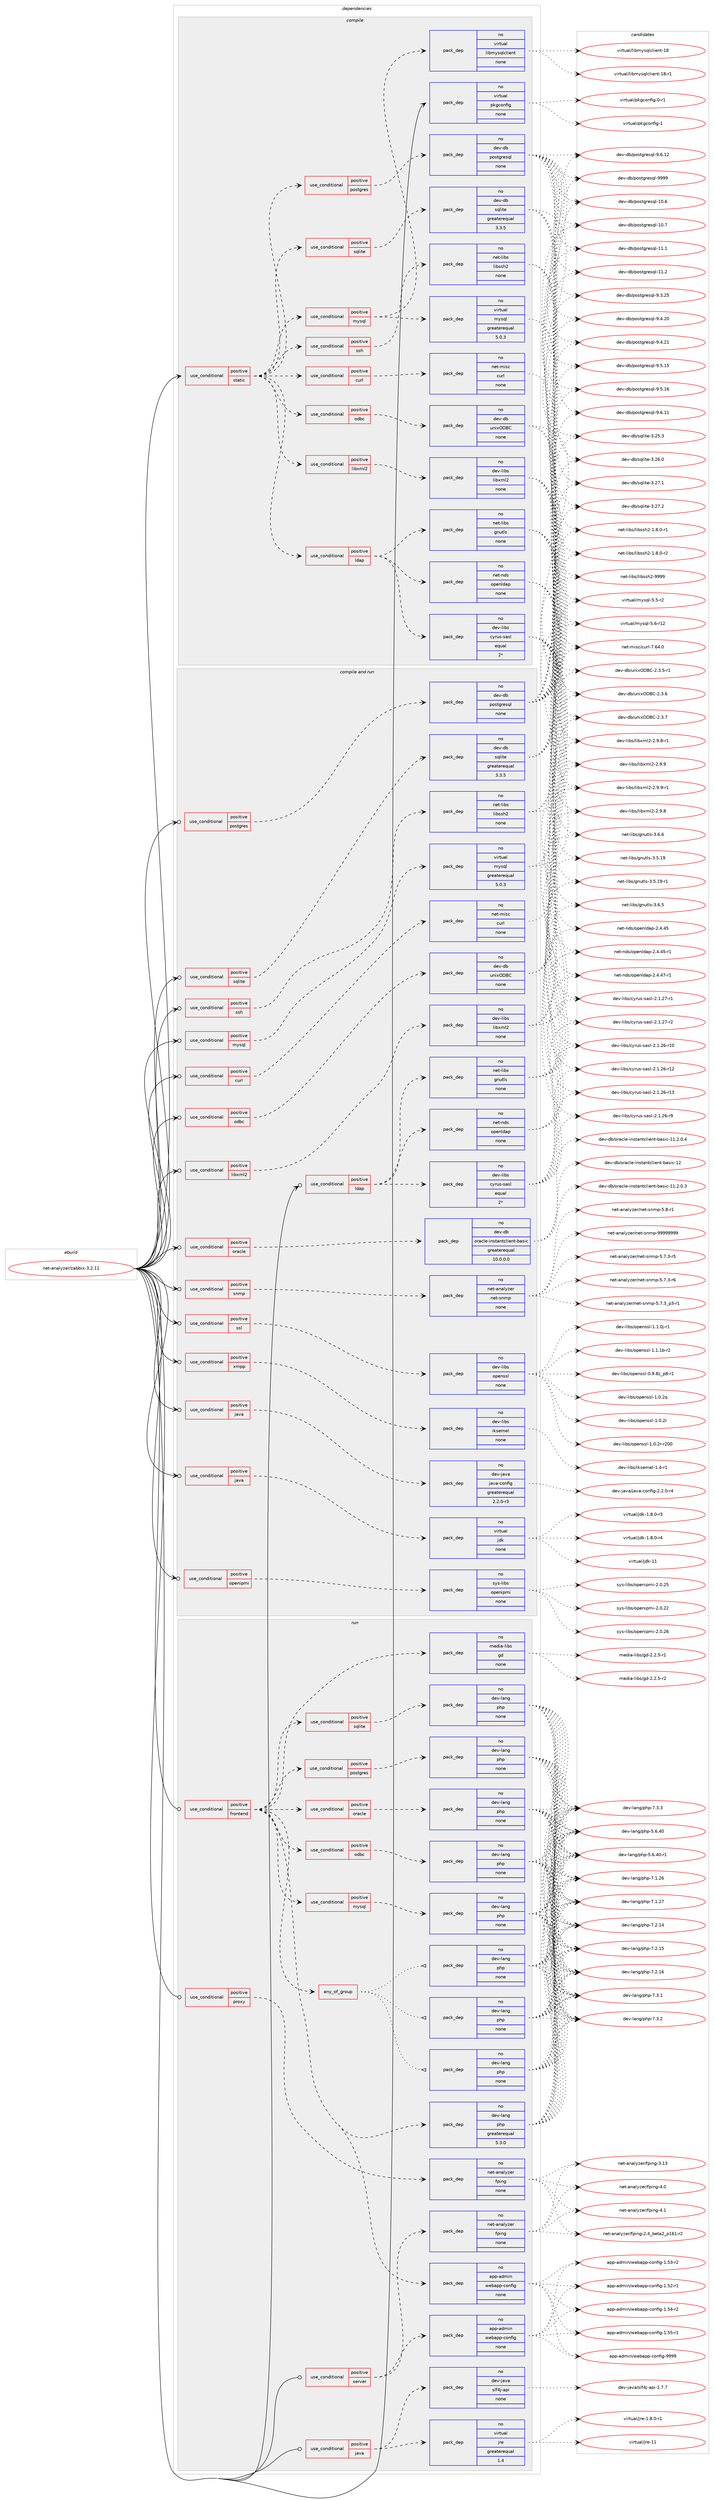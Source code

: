 digraph prolog {

# *************
# Graph options
# *************

newrank=true;
concentrate=true;
compound=true;
graph [rankdir=LR,fontname=Helvetica,fontsize=10,ranksep=1.5];#, ranksep=2.5, nodesep=0.2];
edge  [arrowhead=vee];
node  [fontname=Helvetica,fontsize=10];

# **********
# The ebuild
# **********

subgraph cluster_leftcol {
color=gray;
rank=same;
label=<<i>ebuild</i>>;
id [label="net-analyzer/zabbix-3.2.11", color=red, width=4, href="../net-analyzer/zabbix-3.2.11.svg"];
}

# ****************
# The dependencies
# ****************

subgraph cluster_midcol {
color=gray;
label=<<i>dependencies</i>>;
subgraph cluster_compile {
fillcolor="#eeeeee";
style=filled;
label=<<i>compile</i>>;
subgraph cond443214 {
dependency1648776 [label=<<TABLE BORDER="0" CELLBORDER="1" CELLSPACING="0" CELLPADDING="4"><TR><TD ROWSPAN="3" CELLPADDING="10">use_conditional</TD></TR><TR><TD>positive</TD></TR><TR><TD>static</TD></TR></TABLE>>, shape=none, color=red];
subgraph cond443215 {
dependency1648777 [label=<<TABLE BORDER="0" CELLBORDER="1" CELLSPACING="0" CELLPADDING="4"><TR><TD ROWSPAN="3" CELLPADDING="10">use_conditional</TD></TR><TR><TD>positive</TD></TR><TR><TD>ldap</TD></TR></TABLE>>, shape=none, color=red];
subgraph pack1178873 {
dependency1648778 [label=<<TABLE BORDER="0" CELLBORDER="1" CELLSPACING="0" CELLPADDING="4" WIDTH="220"><TR><TD ROWSPAN="6" CELLPADDING="30">pack_dep</TD></TR><TR><TD WIDTH="110">no</TD></TR><TR><TD>net-nds</TD></TR><TR><TD>openldap</TD></TR><TR><TD>none</TD></TR><TR><TD></TD></TR></TABLE>>, shape=none, color=blue];
}
dependency1648777:e -> dependency1648778:w [weight=20,style="dashed",arrowhead="vee"];
subgraph pack1178874 {
dependency1648779 [label=<<TABLE BORDER="0" CELLBORDER="1" CELLSPACING="0" CELLPADDING="4" WIDTH="220"><TR><TD ROWSPAN="6" CELLPADDING="30">pack_dep</TD></TR><TR><TD WIDTH="110">no</TD></TR><TR><TD>dev-libs</TD></TR><TR><TD>cyrus-sasl</TD></TR><TR><TD>equal</TD></TR><TR><TD>2*</TD></TR></TABLE>>, shape=none, color=blue];
}
dependency1648777:e -> dependency1648779:w [weight=20,style="dashed",arrowhead="vee"];
subgraph pack1178875 {
dependency1648780 [label=<<TABLE BORDER="0" CELLBORDER="1" CELLSPACING="0" CELLPADDING="4" WIDTH="220"><TR><TD ROWSPAN="6" CELLPADDING="30">pack_dep</TD></TR><TR><TD WIDTH="110">no</TD></TR><TR><TD>net-libs</TD></TR><TR><TD>gnutls</TD></TR><TR><TD>none</TD></TR><TR><TD></TD></TR></TABLE>>, shape=none, color=blue];
}
dependency1648777:e -> dependency1648780:w [weight=20,style="dashed",arrowhead="vee"];
}
dependency1648776:e -> dependency1648777:w [weight=20,style="dashed",arrowhead="vee"];
subgraph cond443216 {
dependency1648781 [label=<<TABLE BORDER="0" CELLBORDER="1" CELLSPACING="0" CELLPADDING="4"><TR><TD ROWSPAN="3" CELLPADDING="10">use_conditional</TD></TR><TR><TD>positive</TD></TR><TR><TD>mysql</TD></TR></TABLE>>, shape=none, color=red];
subgraph pack1178876 {
dependency1648782 [label=<<TABLE BORDER="0" CELLBORDER="1" CELLSPACING="0" CELLPADDING="4" WIDTH="220"><TR><TD ROWSPAN="6" CELLPADDING="30">pack_dep</TD></TR><TR><TD WIDTH="110">no</TD></TR><TR><TD>virtual</TD></TR><TR><TD>mysql</TD></TR><TR><TD>greaterequal</TD></TR><TR><TD>5.0.3</TD></TR></TABLE>>, shape=none, color=blue];
}
dependency1648781:e -> dependency1648782:w [weight=20,style="dashed",arrowhead="vee"];
subgraph pack1178877 {
dependency1648783 [label=<<TABLE BORDER="0" CELLBORDER="1" CELLSPACING="0" CELLPADDING="4" WIDTH="220"><TR><TD ROWSPAN="6" CELLPADDING="30">pack_dep</TD></TR><TR><TD WIDTH="110">no</TD></TR><TR><TD>virtual</TD></TR><TR><TD>libmysqlclient</TD></TR><TR><TD>none</TD></TR><TR><TD></TD></TR></TABLE>>, shape=none, color=blue];
}
dependency1648781:e -> dependency1648783:w [weight=20,style="dashed",arrowhead="vee"];
}
dependency1648776:e -> dependency1648781:w [weight=20,style="dashed",arrowhead="vee"];
subgraph cond443217 {
dependency1648784 [label=<<TABLE BORDER="0" CELLBORDER="1" CELLSPACING="0" CELLPADDING="4"><TR><TD ROWSPAN="3" CELLPADDING="10">use_conditional</TD></TR><TR><TD>positive</TD></TR><TR><TD>sqlite</TD></TR></TABLE>>, shape=none, color=red];
subgraph pack1178878 {
dependency1648785 [label=<<TABLE BORDER="0" CELLBORDER="1" CELLSPACING="0" CELLPADDING="4" WIDTH="220"><TR><TD ROWSPAN="6" CELLPADDING="30">pack_dep</TD></TR><TR><TD WIDTH="110">no</TD></TR><TR><TD>dev-db</TD></TR><TR><TD>sqlite</TD></TR><TR><TD>greaterequal</TD></TR><TR><TD>3.3.5</TD></TR></TABLE>>, shape=none, color=blue];
}
dependency1648784:e -> dependency1648785:w [weight=20,style="dashed",arrowhead="vee"];
}
dependency1648776:e -> dependency1648784:w [weight=20,style="dashed",arrowhead="vee"];
subgraph cond443218 {
dependency1648786 [label=<<TABLE BORDER="0" CELLBORDER="1" CELLSPACING="0" CELLPADDING="4"><TR><TD ROWSPAN="3" CELLPADDING="10">use_conditional</TD></TR><TR><TD>positive</TD></TR><TR><TD>postgres</TD></TR></TABLE>>, shape=none, color=red];
subgraph pack1178879 {
dependency1648787 [label=<<TABLE BORDER="0" CELLBORDER="1" CELLSPACING="0" CELLPADDING="4" WIDTH="220"><TR><TD ROWSPAN="6" CELLPADDING="30">pack_dep</TD></TR><TR><TD WIDTH="110">no</TD></TR><TR><TD>dev-db</TD></TR><TR><TD>postgresql</TD></TR><TR><TD>none</TD></TR><TR><TD></TD></TR></TABLE>>, shape=none, color=blue];
}
dependency1648786:e -> dependency1648787:w [weight=20,style="dashed",arrowhead="vee"];
}
dependency1648776:e -> dependency1648786:w [weight=20,style="dashed",arrowhead="vee"];
subgraph cond443219 {
dependency1648788 [label=<<TABLE BORDER="0" CELLBORDER="1" CELLSPACING="0" CELLPADDING="4"><TR><TD ROWSPAN="3" CELLPADDING="10">use_conditional</TD></TR><TR><TD>positive</TD></TR><TR><TD>libxml2</TD></TR></TABLE>>, shape=none, color=red];
subgraph pack1178880 {
dependency1648789 [label=<<TABLE BORDER="0" CELLBORDER="1" CELLSPACING="0" CELLPADDING="4" WIDTH="220"><TR><TD ROWSPAN="6" CELLPADDING="30">pack_dep</TD></TR><TR><TD WIDTH="110">no</TD></TR><TR><TD>dev-libs</TD></TR><TR><TD>libxml2</TD></TR><TR><TD>none</TD></TR><TR><TD></TD></TR></TABLE>>, shape=none, color=blue];
}
dependency1648788:e -> dependency1648789:w [weight=20,style="dashed",arrowhead="vee"];
}
dependency1648776:e -> dependency1648788:w [weight=20,style="dashed",arrowhead="vee"];
subgraph cond443220 {
dependency1648790 [label=<<TABLE BORDER="0" CELLBORDER="1" CELLSPACING="0" CELLPADDING="4"><TR><TD ROWSPAN="3" CELLPADDING="10">use_conditional</TD></TR><TR><TD>positive</TD></TR><TR><TD>curl</TD></TR></TABLE>>, shape=none, color=red];
subgraph pack1178881 {
dependency1648791 [label=<<TABLE BORDER="0" CELLBORDER="1" CELLSPACING="0" CELLPADDING="4" WIDTH="220"><TR><TD ROWSPAN="6" CELLPADDING="30">pack_dep</TD></TR><TR><TD WIDTH="110">no</TD></TR><TR><TD>net-misc</TD></TR><TR><TD>curl</TD></TR><TR><TD>none</TD></TR><TR><TD></TD></TR></TABLE>>, shape=none, color=blue];
}
dependency1648790:e -> dependency1648791:w [weight=20,style="dashed",arrowhead="vee"];
}
dependency1648776:e -> dependency1648790:w [weight=20,style="dashed",arrowhead="vee"];
subgraph cond443221 {
dependency1648792 [label=<<TABLE BORDER="0" CELLBORDER="1" CELLSPACING="0" CELLPADDING="4"><TR><TD ROWSPAN="3" CELLPADDING="10">use_conditional</TD></TR><TR><TD>positive</TD></TR><TR><TD>ssh</TD></TR></TABLE>>, shape=none, color=red];
subgraph pack1178882 {
dependency1648793 [label=<<TABLE BORDER="0" CELLBORDER="1" CELLSPACING="0" CELLPADDING="4" WIDTH="220"><TR><TD ROWSPAN="6" CELLPADDING="30">pack_dep</TD></TR><TR><TD WIDTH="110">no</TD></TR><TR><TD>net-libs</TD></TR><TR><TD>libssh2</TD></TR><TR><TD>none</TD></TR><TR><TD></TD></TR></TABLE>>, shape=none, color=blue];
}
dependency1648792:e -> dependency1648793:w [weight=20,style="dashed",arrowhead="vee"];
}
dependency1648776:e -> dependency1648792:w [weight=20,style="dashed",arrowhead="vee"];
subgraph cond443222 {
dependency1648794 [label=<<TABLE BORDER="0" CELLBORDER="1" CELLSPACING="0" CELLPADDING="4"><TR><TD ROWSPAN="3" CELLPADDING="10">use_conditional</TD></TR><TR><TD>positive</TD></TR><TR><TD>odbc</TD></TR></TABLE>>, shape=none, color=red];
subgraph pack1178883 {
dependency1648795 [label=<<TABLE BORDER="0" CELLBORDER="1" CELLSPACING="0" CELLPADDING="4" WIDTH="220"><TR><TD ROWSPAN="6" CELLPADDING="30">pack_dep</TD></TR><TR><TD WIDTH="110">no</TD></TR><TR><TD>dev-db</TD></TR><TR><TD>unixODBC</TD></TR><TR><TD>none</TD></TR><TR><TD></TD></TR></TABLE>>, shape=none, color=blue];
}
dependency1648794:e -> dependency1648795:w [weight=20,style="dashed",arrowhead="vee"];
}
dependency1648776:e -> dependency1648794:w [weight=20,style="dashed",arrowhead="vee"];
}
id:e -> dependency1648776:w [weight=20,style="solid",arrowhead="vee"];
subgraph pack1178884 {
dependency1648796 [label=<<TABLE BORDER="0" CELLBORDER="1" CELLSPACING="0" CELLPADDING="4" WIDTH="220"><TR><TD ROWSPAN="6" CELLPADDING="30">pack_dep</TD></TR><TR><TD WIDTH="110">no</TD></TR><TR><TD>virtual</TD></TR><TR><TD>pkgconfig</TD></TR><TR><TD>none</TD></TR><TR><TD></TD></TR></TABLE>>, shape=none, color=blue];
}
id:e -> dependency1648796:w [weight=20,style="solid",arrowhead="vee"];
}
subgraph cluster_compileandrun {
fillcolor="#eeeeee";
style=filled;
label=<<i>compile and run</i>>;
subgraph cond443223 {
dependency1648797 [label=<<TABLE BORDER="0" CELLBORDER="1" CELLSPACING="0" CELLPADDING="4"><TR><TD ROWSPAN="3" CELLPADDING="10">use_conditional</TD></TR><TR><TD>positive</TD></TR><TR><TD>curl</TD></TR></TABLE>>, shape=none, color=red];
subgraph pack1178885 {
dependency1648798 [label=<<TABLE BORDER="0" CELLBORDER="1" CELLSPACING="0" CELLPADDING="4" WIDTH="220"><TR><TD ROWSPAN="6" CELLPADDING="30">pack_dep</TD></TR><TR><TD WIDTH="110">no</TD></TR><TR><TD>net-misc</TD></TR><TR><TD>curl</TD></TR><TR><TD>none</TD></TR><TR><TD></TD></TR></TABLE>>, shape=none, color=blue];
}
dependency1648797:e -> dependency1648798:w [weight=20,style="dashed",arrowhead="vee"];
}
id:e -> dependency1648797:w [weight=20,style="solid",arrowhead="odotvee"];
subgraph cond443224 {
dependency1648799 [label=<<TABLE BORDER="0" CELLBORDER="1" CELLSPACING="0" CELLPADDING="4"><TR><TD ROWSPAN="3" CELLPADDING="10">use_conditional</TD></TR><TR><TD>positive</TD></TR><TR><TD>java</TD></TR></TABLE>>, shape=none, color=red];
subgraph pack1178886 {
dependency1648800 [label=<<TABLE BORDER="0" CELLBORDER="1" CELLSPACING="0" CELLPADDING="4" WIDTH="220"><TR><TD ROWSPAN="6" CELLPADDING="30">pack_dep</TD></TR><TR><TD WIDTH="110">no</TD></TR><TR><TD>dev-java</TD></TR><TR><TD>java-config</TD></TR><TR><TD>greaterequal</TD></TR><TR><TD>2.2.0-r3</TD></TR></TABLE>>, shape=none, color=blue];
}
dependency1648799:e -> dependency1648800:w [weight=20,style="dashed",arrowhead="vee"];
}
id:e -> dependency1648799:w [weight=20,style="solid",arrowhead="odotvee"];
subgraph cond443225 {
dependency1648801 [label=<<TABLE BORDER="0" CELLBORDER="1" CELLSPACING="0" CELLPADDING="4"><TR><TD ROWSPAN="3" CELLPADDING="10">use_conditional</TD></TR><TR><TD>positive</TD></TR><TR><TD>java</TD></TR></TABLE>>, shape=none, color=red];
subgraph pack1178887 {
dependency1648802 [label=<<TABLE BORDER="0" CELLBORDER="1" CELLSPACING="0" CELLPADDING="4" WIDTH="220"><TR><TD ROWSPAN="6" CELLPADDING="30">pack_dep</TD></TR><TR><TD WIDTH="110">no</TD></TR><TR><TD>virtual</TD></TR><TR><TD>jdk</TD></TR><TR><TD>none</TD></TR><TR><TD></TD></TR></TABLE>>, shape=none, color=blue];
}
dependency1648801:e -> dependency1648802:w [weight=20,style="dashed",arrowhead="vee"];
}
id:e -> dependency1648801:w [weight=20,style="solid",arrowhead="odotvee"];
subgraph cond443226 {
dependency1648803 [label=<<TABLE BORDER="0" CELLBORDER="1" CELLSPACING="0" CELLPADDING="4"><TR><TD ROWSPAN="3" CELLPADDING="10">use_conditional</TD></TR><TR><TD>positive</TD></TR><TR><TD>ldap</TD></TR></TABLE>>, shape=none, color=red];
subgraph pack1178888 {
dependency1648804 [label=<<TABLE BORDER="0" CELLBORDER="1" CELLSPACING="0" CELLPADDING="4" WIDTH="220"><TR><TD ROWSPAN="6" CELLPADDING="30">pack_dep</TD></TR><TR><TD WIDTH="110">no</TD></TR><TR><TD>net-nds</TD></TR><TR><TD>openldap</TD></TR><TR><TD>none</TD></TR><TR><TD></TD></TR></TABLE>>, shape=none, color=blue];
}
dependency1648803:e -> dependency1648804:w [weight=20,style="dashed",arrowhead="vee"];
subgraph pack1178889 {
dependency1648805 [label=<<TABLE BORDER="0" CELLBORDER="1" CELLSPACING="0" CELLPADDING="4" WIDTH="220"><TR><TD ROWSPAN="6" CELLPADDING="30">pack_dep</TD></TR><TR><TD WIDTH="110">no</TD></TR><TR><TD>dev-libs</TD></TR><TR><TD>cyrus-sasl</TD></TR><TR><TD>equal</TD></TR><TR><TD>2*</TD></TR></TABLE>>, shape=none, color=blue];
}
dependency1648803:e -> dependency1648805:w [weight=20,style="dashed",arrowhead="vee"];
subgraph pack1178890 {
dependency1648806 [label=<<TABLE BORDER="0" CELLBORDER="1" CELLSPACING="0" CELLPADDING="4" WIDTH="220"><TR><TD ROWSPAN="6" CELLPADDING="30">pack_dep</TD></TR><TR><TD WIDTH="110">no</TD></TR><TR><TD>net-libs</TD></TR><TR><TD>gnutls</TD></TR><TR><TD>none</TD></TR><TR><TD></TD></TR></TABLE>>, shape=none, color=blue];
}
dependency1648803:e -> dependency1648806:w [weight=20,style="dashed",arrowhead="vee"];
}
id:e -> dependency1648803:w [weight=20,style="solid",arrowhead="odotvee"];
subgraph cond443227 {
dependency1648807 [label=<<TABLE BORDER="0" CELLBORDER="1" CELLSPACING="0" CELLPADDING="4"><TR><TD ROWSPAN="3" CELLPADDING="10">use_conditional</TD></TR><TR><TD>positive</TD></TR><TR><TD>libxml2</TD></TR></TABLE>>, shape=none, color=red];
subgraph pack1178891 {
dependency1648808 [label=<<TABLE BORDER="0" CELLBORDER="1" CELLSPACING="0" CELLPADDING="4" WIDTH="220"><TR><TD ROWSPAN="6" CELLPADDING="30">pack_dep</TD></TR><TR><TD WIDTH="110">no</TD></TR><TR><TD>dev-libs</TD></TR><TR><TD>libxml2</TD></TR><TR><TD>none</TD></TR><TR><TD></TD></TR></TABLE>>, shape=none, color=blue];
}
dependency1648807:e -> dependency1648808:w [weight=20,style="dashed",arrowhead="vee"];
}
id:e -> dependency1648807:w [weight=20,style="solid",arrowhead="odotvee"];
subgraph cond443228 {
dependency1648809 [label=<<TABLE BORDER="0" CELLBORDER="1" CELLSPACING="0" CELLPADDING="4"><TR><TD ROWSPAN="3" CELLPADDING="10">use_conditional</TD></TR><TR><TD>positive</TD></TR><TR><TD>mysql</TD></TR></TABLE>>, shape=none, color=red];
subgraph pack1178892 {
dependency1648810 [label=<<TABLE BORDER="0" CELLBORDER="1" CELLSPACING="0" CELLPADDING="4" WIDTH="220"><TR><TD ROWSPAN="6" CELLPADDING="30">pack_dep</TD></TR><TR><TD WIDTH="110">no</TD></TR><TR><TD>virtual</TD></TR><TR><TD>mysql</TD></TR><TR><TD>greaterequal</TD></TR><TR><TD>5.0.3</TD></TR></TABLE>>, shape=none, color=blue];
}
dependency1648809:e -> dependency1648810:w [weight=20,style="dashed",arrowhead="vee"];
}
id:e -> dependency1648809:w [weight=20,style="solid",arrowhead="odotvee"];
subgraph cond443229 {
dependency1648811 [label=<<TABLE BORDER="0" CELLBORDER="1" CELLSPACING="0" CELLPADDING="4"><TR><TD ROWSPAN="3" CELLPADDING="10">use_conditional</TD></TR><TR><TD>positive</TD></TR><TR><TD>odbc</TD></TR></TABLE>>, shape=none, color=red];
subgraph pack1178893 {
dependency1648812 [label=<<TABLE BORDER="0" CELLBORDER="1" CELLSPACING="0" CELLPADDING="4" WIDTH="220"><TR><TD ROWSPAN="6" CELLPADDING="30">pack_dep</TD></TR><TR><TD WIDTH="110">no</TD></TR><TR><TD>dev-db</TD></TR><TR><TD>unixODBC</TD></TR><TR><TD>none</TD></TR><TR><TD></TD></TR></TABLE>>, shape=none, color=blue];
}
dependency1648811:e -> dependency1648812:w [weight=20,style="dashed",arrowhead="vee"];
}
id:e -> dependency1648811:w [weight=20,style="solid",arrowhead="odotvee"];
subgraph cond443230 {
dependency1648813 [label=<<TABLE BORDER="0" CELLBORDER="1" CELLSPACING="0" CELLPADDING="4"><TR><TD ROWSPAN="3" CELLPADDING="10">use_conditional</TD></TR><TR><TD>positive</TD></TR><TR><TD>openipmi</TD></TR></TABLE>>, shape=none, color=red];
subgraph pack1178894 {
dependency1648814 [label=<<TABLE BORDER="0" CELLBORDER="1" CELLSPACING="0" CELLPADDING="4" WIDTH="220"><TR><TD ROWSPAN="6" CELLPADDING="30">pack_dep</TD></TR><TR><TD WIDTH="110">no</TD></TR><TR><TD>sys-libs</TD></TR><TR><TD>openipmi</TD></TR><TR><TD>none</TD></TR><TR><TD></TD></TR></TABLE>>, shape=none, color=blue];
}
dependency1648813:e -> dependency1648814:w [weight=20,style="dashed",arrowhead="vee"];
}
id:e -> dependency1648813:w [weight=20,style="solid",arrowhead="odotvee"];
subgraph cond443231 {
dependency1648815 [label=<<TABLE BORDER="0" CELLBORDER="1" CELLSPACING="0" CELLPADDING="4"><TR><TD ROWSPAN="3" CELLPADDING="10">use_conditional</TD></TR><TR><TD>positive</TD></TR><TR><TD>oracle</TD></TR></TABLE>>, shape=none, color=red];
subgraph pack1178895 {
dependency1648816 [label=<<TABLE BORDER="0" CELLBORDER="1" CELLSPACING="0" CELLPADDING="4" WIDTH="220"><TR><TD ROWSPAN="6" CELLPADDING="30">pack_dep</TD></TR><TR><TD WIDTH="110">no</TD></TR><TR><TD>dev-db</TD></TR><TR><TD>oracle-instantclient-basic</TD></TR><TR><TD>greaterequal</TD></TR><TR><TD>10.0.0.0</TD></TR></TABLE>>, shape=none, color=blue];
}
dependency1648815:e -> dependency1648816:w [weight=20,style="dashed",arrowhead="vee"];
}
id:e -> dependency1648815:w [weight=20,style="solid",arrowhead="odotvee"];
subgraph cond443232 {
dependency1648817 [label=<<TABLE BORDER="0" CELLBORDER="1" CELLSPACING="0" CELLPADDING="4"><TR><TD ROWSPAN="3" CELLPADDING="10">use_conditional</TD></TR><TR><TD>positive</TD></TR><TR><TD>postgres</TD></TR></TABLE>>, shape=none, color=red];
subgraph pack1178896 {
dependency1648818 [label=<<TABLE BORDER="0" CELLBORDER="1" CELLSPACING="0" CELLPADDING="4" WIDTH="220"><TR><TD ROWSPAN="6" CELLPADDING="30">pack_dep</TD></TR><TR><TD WIDTH="110">no</TD></TR><TR><TD>dev-db</TD></TR><TR><TD>postgresql</TD></TR><TR><TD>none</TD></TR><TR><TD></TD></TR></TABLE>>, shape=none, color=blue];
}
dependency1648817:e -> dependency1648818:w [weight=20,style="dashed",arrowhead="vee"];
}
id:e -> dependency1648817:w [weight=20,style="solid",arrowhead="odotvee"];
subgraph cond443233 {
dependency1648819 [label=<<TABLE BORDER="0" CELLBORDER="1" CELLSPACING="0" CELLPADDING="4"><TR><TD ROWSPAN="3" CELLPADDING="10">use_conditional</TD></TR><TR><TD>positive</TD></TR><TR><TD>snmp</TD></TR></TABLE>>, shape=none, color=red];
subgraph pack1178897 {
dependency1648820 [label=<<TABLE BORDER="0" CELLBORDER="1" CELLSPACING="0" CELLPADDING="4" WIDTH="220"><TR><TD ROWSPAN="6" CELLPADDING="30">pack_dep</TD></TR><TR><TD WIDTH="110">no</TD></TR><TR><TD>net-analyzer</TD></TR><TR><TD>net-snmp</TD></TR><TR><TD>none</TD></TR><TR><TD></TD></TR></TABLE>>, shape=none, color=blue];
}
dependency1648819:e -> dependency1648820:w [weight=20,style="dashed",arrowhead="vee"];
}
id:e -> dependency1648819:w [weight=20,style="solid",arrowhead="odotvee"];
subgraph cond443234 {
dependency1648821 [label=<<TABLE BORDER="0" CELLBORDER="1" CELLSPACING="0" CELLPADDING="4"><TR><TD ROWSPAN="3" CELLPADDING="10">use_conditional</TD></TR><TR><TD>positive</TD></TR><TR><TD>sqlite</TD></TR></TABLE>>, shape=none, color=red];
subgraph pack1178898 {
dependency1648822 [label=<<TABLE BORDER="0" CELLBORDER="1" CELLSPACING="0" CELLPADDING="4" WIDTH="220"><TR><TD ROWSPAN="6" CELLPADDING="30">pack_dep</TD></TR><TR><TD WIDTH="110">no</TD></TR><TR><TD>dev-db</TD></TR><TR><TD>sqlite</TD></TR><TR><TD>greaterequal</TD></TR><TR><TD>3.3.5</TD></TR></TABLE>>, shape=none, color=blue];
}
dependency1648821:e -> dependency1648822:w [weight=20,style="dashed",arrowhead="vee"];
}
id:e -> dependency1648821:w [weight=20,style="solid",arrowhead="odotvee"];
subgraph cond443235 {
dependency1648823 [label=<<TABLE BORDER="0" CELLBORDER="1" CELLSPACING="0" CELLPADDING="4"><TR><TD ROWSPAN="3" CELLPADDING="10">use_conditional</TD></TR><TR><TD>positive</TD></TR><TR><TD>ssh</TD></TR></TABLE>>, shape=none, color=red];
subgraph pack1178899 {
dependency1648824 [label=<<TABLE BORDER="0" CELLBORDER="1" CELLSPACING="0" CELLPADDING="4" WIDTH="220"><TR><TD ROWSPAN="6" CELLPADDING="30">pack_dep</TD></TR><TR><TD WIDTH="110">no</TD></TR><TR><TD>net-libs</TD></TR><TR><TD>libssh2</TD></TR><TR><TD>none</TD></TR><TR><TD></TD></TR></TABLE>>, shape=none, color=blue];
}
dependency1648823:e -> dependency1648824:w [weight=20,style="dashed",arrowhead="vee"];
}
id:e -> dependency1648823:w [weight=20,style="solid",arrowhead="odotvee"];
subgraph cond443236 {
dependency1648825 [label=<<TABLE BORDER="0" CELLBORDER="1" CELLSPACING="0" CELLPADDING="4"><TR><TD ROWSPAN="3" CELLPADDING="10">use_conditional</TD></TR><TR><TD>positive</TD></TR><TR><TD>ssl</TD></TR></TABLE>>, shape=none, color=red];
subgraph pack1178900 {
dependency1648826 [label=<<TABLE BORDER="0" CELLBORDER="1" CELLSPACING="0" CELLPADDING="4" WIDTH="220"><TR><TD ROWSPAN="6" CELLPADDING="30">pack_dep</TD></TR><TR><TD WIDTH="110">no</TD></TR><TR><TD>dev-libs</TD></TR><TR><TD>openssl</TD></TR><TR><TD>none</TD></TR><TR><TD></TD></TR></TABLE>>, shape=none, color=blue];
}
dependency1648825:e -> dependency1648826:w [weight=20,style="dashed",arrowhead="vee"];
}
id:e -> dependency1648825:w [weight=20,style="solid",arrowhead="odotvee"];
subgraph cond443237 {
dependency1648827 [label=<<TABLE BORDER="0" CELLBORDER="1" CELLSPACING="0" CELLPADDING="4"><TR><TD ROWSPAN="3" CELLPADDING="10">use_conditional</TD></TR><TR><TD>positive</TD></TR><TR><TD>xmpp</TD></TR></TABLE>>, shape=none, color=red];
subgraph pack1178901 {
dependency1648828 [label=<<TABLE BORDER="0" CELLBORDER="1" CELLSPACING="0" CELLPADDING="4" WIDTH="220"><TR><TD ROWSPAN="6" CELLPADDING="30">pack_dep</TD></TR><TR><TD WIDTH="110">no</TD></TR><TR><TD>dev-libs</TD></TR><TR><TD>iksemel</TD></TR><TR><TD>none</TD></TR><TR><TD></TD></TR></TABLE>>, shape=none, color=blue];
}
dependency1648827:e -> dependency1648828:w [weight=20,style="dashed",arrowhead="vee"];
}
id:e -> dependency1648827:w [weight=20,style="solid",arrowhead="odotvee"];
}
subgraph cluster_run {
fillcolor="#eeeeee";
style=filled;
label=<<i>run</i>>;
subgraph cond443238 {
dependency1648829 [label=<<TABLE BORDER="0" CELLBORDER="1" CELLSPACING="0" CELLPADDING="4"><TR><TD ROWSPAN="3" CELLPADDING="10">use_conditional</TD></TR><TR><TD>positive</TD></TR><TR><TD>frontend</TD></TR></TABLE>>, shape=none, color=red];
subgraph pack1178902 {
dependency1648830 [label=<<TABLE BORDER="0" CELLBORDER="1" CELLSPACING="0" CELLPADDING="4" WIDTH="220"><TR><TD ROWSPAN="6" CELLPADDING="30">pack_dep</TD></TR><TR><TD WIDTH="110">no</TD></TR><TR><TD>dev-lang</TD></TR><TR><TD>php</TD></TR><TR><TD>greaterequal</TD></TR><TR><TD>5.3.0</TD></TR></TABLE>>, shape=none, color=blue];
}
dependency1648829:e -> dependency1648830:w [weight=20,style="dashed",arrowhead="vee"];
subgraph any25914 {
dependency1648831 [label=<<TABLE BORDER="0" CELLBORDER="1" CELLSPACING="0" CELLPADDING="4"><TR><TD CELLPADDING="10">any_of_group</TD></TR></TABLE>>, shape=none, color=red];subgraph pack1178903 {
dependency1648832 [label=<<TABLE BORDER="0" CELLBORDER="1" CELLSPACING="0" CELLPADDING="4" WIDTH="220"><TR><TD ROWSPAN="6" CELLPADDING="30">pack_dep</TD></TR><TR><TD WIDTH="110">no</TD></TR><TR><TD>dev-lang</TD></TR><TR><TD>php</TD></TR><TR><TD>none</TD></TR><TR><TD></TD></TR></TABLE>>, shape=none, color=blue];
}
dependency1648831:e -> dependency1648832:w [weight=20,style="dotted",arrowhead="oinv"];
subgraph pack1178904 {
dependency1648833 [label=<<TABLE BORDER="0" CELLBORDER="1" CELLSPACING="0" CELLPADDING="4" WIDTH="220"><TR><TD ROWSPAN="6" CELLPADDING="30">pack_dep</TD></TR><TR><TD WIDTH="110">no</TD></TR><TR><TD>dev-lang</TD></TR><TR><TD>php</TD></TR><TR><TD>none</TD></TR><TR><TD></TD></TR></TABLE>>, shape=none, color=blue];
}
dependency1648831:e -> dependency1648833:w [weight=20,style="dotted",arrowhead="oinv"];
subgraph pack1178905 {
dependency1648834 [label=<<TABLE BORDER="0" CELLBORDER="1" CELLSPACING="0" CELLPADDING="4" WIDTH="220"><TR><TD ROWSPAN="6" CELLPADDING="30">pack_dep</TD></TR><TR><TD WIDTH="110">no</TD></TR><TR><TD>dev-lang</TD></TR><TR><TD>php</TD></TR><TR><TD>none</TD></TR><TR><TD></TD></TR></TABLE>>, shape=none, color=blue];
}
dependency1648831:e -> dependency1648834:w [weight=20,style="dotted",arrowhead="oinv"];
}
dependency1648829:e -> dependency1648831:w [weight=20,style="dashed",arrowhead="vee"];
subgraph cond443239 {
dependency1648835 [label=<<TABLE BORDER="0" CELLBORDER="1" CELLSPACING="0" CELLPADDING="4"><TR><TD ROWSPAN="3" CELLPADDING="10">use_conditional</TD></TR><TR><TD>positive</TD></TR><TR><TD>mysql</TD></TR></TABLE>>, shape=none, color=red];
subgraph pack1178906 {
dependency1648836 [label=<<TABLE BORDER="0" CELLBORDER="1" CELLSPACING="0" CELLPADDING="4" WIDTH="220"><TR><TD ROWSPAN="6" CELLPADDING="30">pack_dep</TD></TR><TR><TD WIDTH="110">no</TD></TR><TR><TD>dev-lang</TD></TR><TR><TD>php</TD></TR><TR><TD>none</TD></TR><TR><TD></TD></TR></TABLE>>, shape=none, color=blue];
}
dependency1648835:e -> dependency1648836:w [weight=20,style="dashed",arrowhead="vee"];
}
dependency1648829:e -> dependency1648835:w [weight=20,style="dashed",arrowhead="vee"];
subgraph cond443240 {
dependency1648837 [label=<<TABLE BORDER="0" CELLBORDER="1" CELLSPACING="0" CELLPADDING="4"><TR><TD ROWSPAN="3" CELLPADDING="10">use_conditional</TD></TR><TR><TD>positive</TD></TR><TR><TD>odbc</TD></TR></TABLE>>, shape=none, color=red];
subgraph pack1178907 {
dependency1648838 [label=<<TABLE BORDER="0" CELLBORDER="1" CELLSPACING="0" CELLPADDING="4" WIDTH="220"><TR><TD ROWSPAN="6" CELLPADDING="30">pack_dep</TD></TR><TR><TD WIDTH="110">no</TD></TR><TR><TD>dev-lang</TD></TR><TR><TD>php</TD></TR><TR><TD>none</TD></TR><TR><TD></TD></TR></TABLE>>, shape=none, color=blue];
}
dependency1648837:e -> dependency1648838:w [weight=20,style="dashed",arrowhead="vee"];
}
dependency1648829:e -> dependency1648837:w [weight=20,style="dashed",arrowhead="vee"];
subgraph cond443241 {
dependency1648839 [label=<<TABLE BORDER="0" CELLBORDER="1" CELLSPACING="0" CELLPADDING="4"><TR><TD ROWSPAN="3" CELLPADDING="10">use_conditional</TD></TR><TR><TD>positive</TD></TR><TR><TD>oracle</TD></TR></TABLE>>, shape=none, color=red];
subgraph pack1178908 {
dependency1648840 [label=<<TABLE BORDER="0" CELLBORDER="1" CELLSPACING="0" CELLPADDING="4" WIDTH="220"><TR><TD ROWSPAN="6" CELLPADDING="30">pack_dep</TD></TR><TR><TD WIDTH="110">no</TD></TR><TR><TD>dev-lang</TD></TR><TR><TD>php</TD></TR><TR><TD>none</TD></TR><TR><TD></TD></TR></TABLE>>, shape=none, color=blue];
}
dependency1648839:e -> dependency1648840:w [weight=20,style="dashed",arrowhead="vee"];
}
dependency1648829:e -> dependency1648839:w [weight=20,style="dashed",arrowhead="vee"];
subgraph cond443242 {
dependency1648841 [label=<<TABLE BORDER="0" CELLBORDER="1" CELLSPACING="0" CELLPADDING="4"><TR><TD ROWSPAN="3" CELLPADDING="10">use_conditional</TD></TR><TR><TD>positive</TD></TR><TR><TD>postgres</TD></TR></TABLE>>, shape=none, color=red];
subgraph pack1178909 {
dependency1648842 [label=<<TABLE BORDER="0" CELLBORDER="1" CELLSPACING="0" CELLPADDING="4" WIDTH="220"><TR><TD ROWSPAN="6" CELLPADDING="30">pack_dep</TD></TR><TR><TD WIDTH="110">no</TD></TR><TR><TD>dev-lang</TD></TR><TR><TD>php</TD></TR><TR><TD>none</TD></TR><TR><TD></TD></TR></TABLE>>, shape=none, color=blue];
}
dependency1648841:e -> dependency1648842:w [weight=20,style="dashed",arrowhead="vee"];
}
dependency1648829:e -> dependency1648841:w [weight=20,style="dashed",arrowhead="vee"];
subgraph cond443243 {
dependency1648843 [label=<<TABLE BORDER="0" CELLBORDER="1" CELLSPACING="0" CELLPADDING="4"><TR><TD ROWSPAN="3" CELLPADDING="10">use_conditional</TD></TR><TR><TD>positive</TD></TR><TR><TD>sqlite</TD></TR></TABLE>>, shape=none, color=red];
subgraph pack1178910 {
dependency1648844 [label=<<TABLE BORDER="0" CELLBORDER="1" CELLSPACING="0" CELLPADDING="4" WIDTH="220"><TR><TD ROWSPAN="6" CELLPADDING="30">pack_dep</TD></TR><TR><TD WIDTH="110">no</TD></TR><TR><TD>dev-lang</TD></TR><TR><TD>php</TD></TR><TR><TD>none</TD></TR><TR><TD></TD></TR></TABLE>>, shape=none, color=blue];
}
dependency1648843:e -> dependency1648844:w [weight=20,style="dashed",arrowhead="vee"];
}
dependency1648829:e -> dependency1648843:w [weight=20,style="dashed",arrowhead="vee"];
subgraph pack1178911 {
dependency1648845 [label=<<TABLE BORDER="0" CELLBORDER="1" CELLSPACING="0" CELLPADDING="4" WIDTH="220"><TR><TD ROWSPAN="6" CELLPADDING="30">pack_dep</TD></TR><TR><TD WIDTH="110">no</TD></TR><TR><TD>media-libs</TD></TR><TR><TD>gd</TD></TR><TR><TD>none</TD></TR><TR><TD></TD></TR></TABLE>>, shape=none, color=blue];
}
dependency1648829:e -> dependency1648845:w [weight=20,style="dashed",arrowhead="vee"];
subgraph pack1178912 {
dependency1648846 [label=<<TABLE BORDER="0" CELLBORDER="1" CELLSPACING="0" CELLPADDING="4" WIDTH="220"><TR><TD ROWSPAN="6" CELLPADDING="30">pack_dep</TD></TR><TR><TD WIDTH="110">no</TD></TR><TR><TD>app-admin</TD></TR><TR><TD>webapp-config</TD></TR><TR><TD>none</TD></TR><TR><TD></TD></TR></TABLE>>, shape=none, color=blue];
}
dependency1648829:e -> dependency1648846:w [weight=20,style="dashed",arrowhead="vee"];
}
id:e -> dependency1648829:w [weight=20,style="solid",arrowhead="odot"];
subgraph cond443244 {
dependency1648847 [label=<<TABLE BORDER="0" CELLBORDER="1" CELLSPACING="0" CELLPADDING="4"><TR><TD ROWSPAN="3" CELLPADDING="10">use_conditional</TD></TR><TR><TD>positive</TD></TR><TR><TD>java</TD></TR></TABLE>>, shape=none, color=red];
subgraph pack1178913 {
dependency1648848 [label=<<TABLE BORDER="0" CELLBORDER="1" CELLSPACING="0" CELLPADDING="4" WIDTH="220"><TR><TD ROWSPAN="6" CELLPADDING="30">pack_dep</TD></TR><TR><TD WIDTH="110">no</TD></TR><TR><TD>virtual</TD></TR><TR><TD>jre</TD></TR><TR><TD>greaterequal</TD></TR><TR><TD>1.4</TD></TR></TABLE>>, shape=none, color=blue];
}
dependency1648847:e -> dependency1648848:w [weight=20,style="dashed",arrowhead="vee"];
subgraph pack1178914 {
dependency1648849 [label=<<TABLE BORDER="0" CELLBORDER="1" CELLSPACING="0" CELLPADDING="4" WIDTH="220"><TR><TD ROWSPAN="6" CELLPADDING="30">pack_dep</TD></TR><TR><TD WIDTH="110">no</TD></TR><TR><TD>dev-java</TD></TR><TR><TD>slf4j-api</TD></TR><TR><TD>none</TD></TR><TR><TD></TD></TR></TABLE>>, shape=none, color=blue];
}
dependency1648847:e -> dependency1648849:w [weight=20,style="dashed",arrowhead="vee"];
}
id:e -> dependency1648847:w [weight=20,style="solid",arrowhead="odot"];
subgraph cond443245 {
dependency1648850 [label=<<TABLE BORDER="0" CELLBORDER="1" CELLSPACING="0" CELLPADDING="4"><TR><TD ROWSPAN="3" CELLPADDING="10">use_conditional</TD></TR><TR><TD>positive</TD></TR><TR><TD>proxy</TD></TR></TABLE>>, shape=none, color=red];
subgraph pack1178915 {
dependency1648851 [label=<<TABLE BORDER="0" CELLBORDER="1" CELLSPACING="0" CELLPADDING="4" WIDTH="220"><TR><TD ROWSPAN="6" CELLPADDING="30">pack_dep</TD></TR><TR><TD WIDTH="110">no</TD></TR><TR><TD>net-analyzer</TD></TR><TR><TD>fping</TD></TR><TR><TD>none</TD></TR><TR><TD></TD></TR></TABLE>>, shape=none, color=blue];
}
dependency1648850:e -> dependency1648851:w [weight=20,style="dashed",arrowhead="vee"];
}
id:e -> dependency1648850:w [weight=20,style="solid",arrowhead="odot"];
subgraph cond443246 {
dependency1648852 [label=<<TABLE BORDER="0" CELLBORDER="1" CELLSPACING="0" CELLPADDING="4"><TR><TD ROWSPAN="3" CELLPADDING="10">use_conditional</TD></TR><TR><TD>positive</TD></TR><TR><TD>server</TD></TR></TABLE>>, shape=none, color=red];
subgraph pack1178916 {
dependency1648853 [label=<<TABLE BORDER="0" CELLBORDER="1" CELLSPACING="0" CELLPADDING="4" WIDTH="220"><TR><TD ROWSPAN="6" CELLPADDING="30">pack_dep</TD></TR><TR><TD WIDTH="110">no</TD></TR><TR><TD>net-analyzer</TD></TR><TR><TD>fping</TD></TR><TR><TD>none</TD></TR><TR><TD></TD></TR></TABLE>>, shape=none, color=blue];
}
dependency1648852:e -> dependency1648853:w [weight=20,style="dashed",arrowhead="vee"];
subgraph pack1178917 {
dependency1648854 [label=<<TABLE BORDER="0" CELLBORDER="1" CELLSPACING="0" CELLPADDING="4" WIDTH="220"><TR><TD ROWSPAN="6" CELLPADDING="30">pack_dep</TD></TR><TR><TD WIDTH="110">no</TD></TR><TR><TD>app-admin</TD></TR><TR><TD>webapp-config</TD></TR><TR><TD>none</TD></TR><TR><TD></TD></TR></TABLE>>, shape=none, color=blue];
}
dependency1648852:e -> dependency1648854:w [weight=20,style="dashed",arrowhead="vee"];
}
id:e -> dependency1648852:w [weight=20,style="solid",arrowhead="odot"];
}
}

# **************
# The candidates
# **************

subgraph cluster_choices {
rank=same;
color=gray;
label=<<i>candidates</i>>;

subgraph choice1178873 {
color=black;
nodesep=1;
choice11010111645110100115471111121011101081009711245504652465253 [label="net-nds/openldap-2.4.45", color=red, width=4,href="../net-nds/openldap-2.4.45.svg"];
choice110101116451101001154711111210111010810097112455046524652534511449 [label="net-nds/openldap-2.4.45-r1", color=red, width=4,href="../net-nds/openldap-2.4.45-r1.svg"];
choice110101116451101001154711111210111010810097112455046524652554511449 [label="net-nds/openldap-2.4.47-r1", color=red, width=4,href="../net-nds/openldap-2.4.47-r1.svg"];
dependency1648778:e -> choice11010111645110100115471111121011101081009711245504652465253:w [style=dotted,weight="100"];
dependency1648778:e -> choice110101116451101001154711111210111010810097112455046524652534511449:w [style=dotted,weight="100"];
dependency1648778:e -> choice110101116451101001154711111210111010810097112455046524652554511449:w [style=dotted,weight="100"];
}
subgraph choice1178874 {
color=black;
nodesep=1;
choice10010111845108105981154799121114117115451159711510845504649465054451144948 [label="dev-libs/cyrus-sasl-2.1.26-r10", color=red, width=4,href="../dev-libs/cyrus-sasl-2.1.26-r10.svg"];
choice10010111845108105981154799121114117115451159711510845504649465054451144950 [label="dev-libs/cyrus-sasl-2.1.26-r12", color=red, width=4,href="../dev-libs/cyrus-sasl-2.1.26-r12.svg"];
choice10010111845108105981154799121114117115451159711510845504649465054451144951 [label="dev-libs/cyrus-sasl-2.1.26-r13", color=red, width=4,href="../dev-libs/cyrus-sasl-2.1.26-r13.svg"];
choice100101118451081059811547991211141171154511597115108455046494650544511457 [label="dev-libs/cyrus-sasl-2.1.26-r9", color=red, width=4,href="../dev-libs/cyrus-sasl-2.1.26-r9.svg"];
choice100101118451081059811547991211141171154511597115108455046494650554511449 [label="dev-libs/cyrus-sasl-2.1.27-r1", color=red, width=4,href="../dev-libs/cyrus-sasl-2.1.27-r1.svg"];
choice100101118451081059811547991211141171154511597115108455046494650554511450 [label="dev-libs/cyrus-sasl-2.1.27-r2", color=red, width=4,href="../dev-libs/cyrus-sasl-2.1.27-r2.svg"];
dependency1648779:e -> choice10010111845108105981154799121114117115451159711510845504649465054451144948:w [style=dotted,weight="100"];
dependency1648779:e -> choice10010111845108105981154799121114117115451159711510845504649465054451144950:w [style=dotted,weight="100"];
dependency1648779:e -> choice10010111845108105981154799121114117115451159711510845504649465054451144951:w [style=dotted,weight="100"];
dependency1648779:e -> choice100101118451081059811547991211141171154511597115108455046494650544511457:w [style=dotted,weight="100"];
dependency1648779:e -> choice100101118451081059811547991211141171154511597115108455046494650554511449:w [style=dotted,weight="100"];
dependency1648779:e -> choice100101118451081059811547991211141171154511597115108455046494650554511450:w [style=dotted,weight="100"];
}
subgraph choice1178875 {
color=black;
nodesep=1;
choice11010111645108105981154710311011711610811545514653464957 [label="net-libs/gnutls-3.5.19", color=red, width=4,href="../net-libs/gnutls-3.5.19.svg"];
choice110101116451081059811547103110117116108115455146534649574511449 [label="net-libs/gnutls-3.5.19-r1", color=red, width=4,href="../net-libs/gnutls-3.5.19-r1.svg"];
choice110101116451081059811547103110117116108115455146544653 [label="net-libs/gnutls-3.6.5", color=red, width=4,href="../net-libs/gnutls-3.6.5.svg"];
choice110101116451081059811547103110117116108115455146544654 [label="net-libs/gnutls-3.6.6", color=red, width=4,href="../net-libs/gnutls-3.6.6.svg"];
dependency1648780:e -> choice11010111645108105981154710311011711610811545514653464957:w [style=dotted,weight="100"];
dependency1648780:e -> choice110101116451081059811547103110117116108115455146534649574511449:w [style=dotted,weight="100"];
dependency1648780:e -> choice110101116451081059811547103110117116108115455146544653:w [style=dotted,weight="100"];
dependency1648780:e -> choice110101116451081059811547103110117116108115455146544654:w [style=dotted,weight="100"];
}
subgraph choice1178876 {
color=black;
nodesep=1;
choice1181051141161179710847109121115113108455346534511450 [label="virtual/mysql-5.5-r2", color=red, width=4,href="../virtual/mysql-5.5-r2.svg"];
choice118105114116117971084710912111511310845534654451144950 [label="virtual/mysql-5.6-r12", color=red, width=4,href="../virtual/mysql-5.6-r12.svg"];
dependency1648782:e -> choice1181051141161179710847109121115113108455346534511450:w [style=dotted,weight="100"];
dependency1648782:e -> choice118105114116117971084710912111511310845534654451144950:w [style=dotted,weight="100"];
}
subgraph choice1178877 {
color=black;
nodesep=1;
choice11810511411611797108471081059810912111511310899108105101110116454956 [label="virtual/libmysqlclient-18", color=red, width=4,href="../virtual/libmysqlclient-18.svg"];
choice118105114116117971084710810598109121115113108991081051011101164549564511449 [label="virtual/libmysqlclient-18-r1", color=red, width=4,href="../virtual/libmysqlclient-18-r1.svg"];
dependency1648783:e -> choice11810511411611797108471081059810912111511310899108105101110116454956:w [style=dotted,weight="100"];
dependency1648783:e -> choice118105114116117971084710810598109121115113108991081051011101164549564511449:w [style=dotted,weight="100"];
}
subgraph choice1178878 {
color=black;
nodesep=1;
choice10010111845100984711511310810511610145514650534651 [label="dev-db/sqlite-3.25.3", color=red, width=4,href="../dev-db/sqlite-3.25.3.svg"];
choice10010111845100984711511310810511610145514650544648 [label="dev-db/sqlite-3.26.0", color=red, width=4,href="../dev-db/sqlite-3.26.0.svg"];
choice10010111845100984711511310810511610145514650554649 [label="dev-db/sqlite-3.27.1", color=red, width=4,href="../dev-db/sqlite-3.27.1.svg"];
choice10010111845100984711511310810511610145514650554650 [label="dev-db/sqlite-3.27.2", color=red, width=4,href="../dev-db/sqlite-3.27.2.svg"];
dependency1648785:e -> choice10010111845100984711511310810511610145514650534651:w [style=dotted,weight="100"];
dependency1648785:e -> choice10010111845100984711511310810511610145514650544648:w [style=dotted,weight="100"];
dependency1648785:e -> choice10010111845100984711511310810511610145514650554649:w [style=dotted,weight="100"];
dependency1648785:e -> choice10010111845100984711511310810511610145514650554650:w [style=dotted,weight="100"];
}
subgraph choice1178879 {
color=black;
nodesep=1;
choice1001011184510098471121111151161031141011151131084549484654 [label="dev-db/postgresql-10.6", color=red, width=4,href="../dev-db/postgresql-10.6.svg"];
choice1001011184510098471121111151161031141011151131084549484655 [label="dev-db/postgresql-10.7", color=red, width=4,href="../dev-db/postgresql-10.7.svg"];
choice1001011184510098471121111151161031141011151131084549494649 [label="dev-db/postgresql-11.1", color=red, width=4,href="../dev-db/postgresql-11.1.svg"];
choice1001011184510098471121111151161031141011151131084549494650 [label="dev-db/postgresql-11.2", color=red, width=4,href="../dev-db/postgresql-11.2.svg"];
choice10010111845100984711211111511610311410111511310845574651465053 [label="dev-db/postgresql-9.3.25", color=red, width=4,href="../dev-db/postgresql-9.3.25.svg"];
choice10010111845100984711211111511610311410111511310845574652465048 [label="dev-db/postgresql-9.4.20", color=red, width=4,href="../dev-db/postgresql-9.4.20.svg"];
choice10010111845100984711211111511610311410111511310845574652465049 [label="dev-db/postgresql-9.4.21", color=red, width=4,href="../dev-db/postgresql-9.4.21.svg"];
choice10010111845100984711211111511610311410111511310845574653464953 [label="dev-db/postgresql-9.5.15", color=red, width=4,href="../dev-db/postgresql-9.5.15.svg"];
choice10010111845100984711211111511610311410111511310845574653464954 [label="dev-db/postgresql-9.5.16", color=red, width=4,href="../dev-db/postgresql-9.5.16.svg"];
choice10010111845100984711211111511610311410111511310845574654464949 [label="dev-db/postgresql-9.6.11", color=red, width=4,href="../dev-db/postgresql-9.6.11.svg"];
choice10010111845100984711211111511610311410111511310845574654464950 [label="dev-db/postgresql-9.6.12", color=red, width=4,href="../dev-db/postgresql-9.6.12.svg"];
choice1001011184510098471121111151161031141011151131084557575757 [label="dev-db/postgresql-9999", color=red, width=4,href="../dev-db/postgresql-9999.svg"];
dependency1648787:e -> choice1001011184510098471121111151161031141011151131084549484654:w [style=dotted,weight="100"];
dependency1648787:e -> choice1001011184510098471121111151161031141011151131084549484655:w [style=dotted,weight="100"];
dependency1648787:e -> choice1001011184510098471121111151161031141011151131084549494649:w [style=dotted,weight="100"];
dependency1648787:e -> choice1001011184510098471121111151161031141011151131084549494650:w [style=dotted,weight="100"];
dependency1648787:e -> choice10010111845100984711211111511610311410111511310845574651465053:w [style=dotted,weight="100"];
dependency1648787:e -> choice10010111845100984711211111511610311410111511310845574652465048:w [style=dotted,weight="100"];
dependency1648787:e -> choice10010111845100984711211111511610311410111511310845574652465049:w [style=dotted,weight="100"];
dependency1648787:e -> choice10010111845100984711211111511610311410111511310845574653464953:w [style=dotted,weight="100"];
dependency1648787:e -> choice10010111845100984711211111511610311410111511310845574653464954:w [style=dotted,weight="100"];
dependency1648787:e -> choice10010111845100984711211111511610311410111511310845574654464949:w [style=dotted,weight="100"];
dependency1648787:e -> choice10010111845100984711211111511610311410111511310845574654464950:w [style=dotted,weight="100"];
dependency1648787:e -> choice1001011184510098471121111151161031141011151131084557575757:w [style=dotted,weight="100"];
}
subgraph choice1178880 {
color=black;
nodesep=1;
choice1001011184510810598115471081059812010910850455046574656 [label="dev-libs/libxml2-2.9.8", color=red, width=4,href="../dev-libs/libxml2-2.9.8.svg"];
choice10010111845108105981154710810598120109108504550465746564511449 [label="dev-libs/libxml2-2.9.8-r1", color=red, width=4,href="../dev-libs/libxml2-2.9.8-r1.svg"];
choice1001011184510810598115471081059812010910850455046574657 [label="dev-libs/libxml2-2.9.9", color=red, width=4,href="../dev-libs/libxml2-2.9.9.svg"];
choice10010111845108105981154710810598120109108504550465746574511449 [label="dev-libs/libxml2-2.9.9-r1", color=red, width=4,href="../dev-libs/libxml2-2.9.9-r1.svg"];
dependency1648789:e -> choice1001011184510810598115471081059812010910850455046574656:w [style=dotted,weight="100"];
dependency1648789:e -> choice10010111845108105981154710810598120109108504550465746564511449:w [style=dotted,weight="100"];
dependency1648789:e -> choice1001011184510810598115471081059812010910850455046574657:w [style=dotted,weight="100"];
dependency1648789:e -> choice10010111845108105981154710810598120109108504550465746574511449:w [style=dotted,weight="100"];
}
subgraph choice1178881 {
color=black;
nodesep=1;
choice1101011164510910511599479911711410845554654524648 [label="net-misc/curl-7.64.0", color=red, width=4,href="../net-misc/curl-7.64.0.svg"];
dependency1648791:e -> choice1101011164510910511599479911711410845554654524648:w [style=dotted,weight="100"];
}
subgraph choice1178882 {
color=black;
nodesep=1;
choice11010111645108105981154710810598115115104504549465646484511449 [label="net-libs/libssh2-1.8.0-r1", color=red, width=4,href="../net-libs/libssh2-1.8.0-r1.svg"];
choice11010111645108105981154710810598115115104504549465646484511450 [label="net-libs/libssh2-1.8.0-r2", color=red, width=4,href="../net-libs/libssh2-1.8.0-r2.svg"];
choice11010111645108105981154710810598115115104504557575757 [label="net-libs/libssh2-9999", color=red, width=4,href="../net-libs/libssh2-9999.svg"];
dependency1648793:e -> choice11010111645108105981154710810598115115104504549465646484511449:w [style=dotted,weight="100"];
dependency1648793:e -> choice11010111645108105981154710810598115115104504549465646484511450:w [style=dotted,weight="100"];
dependency1648793:e -> choice11010111645108105981154710810598115115104504557575757:w [style=dotted,weight="100"];
}
subgraph choice1178883 {
color=black;
nodesep=1;
choice100101118451009847117110105120796866674550465146534511449 [label="dev-db/unixODBC-2.3.5-r1", color=red, width=4,href="../dev-db/unixODBC-2.3.5-r1.svg"];
choice10010111845100984711711010512079686667455046514654 [label="dev-db/unixODBC-2.3.6", color=red, width=4,href="../dev-db/unixODBC-2.3.6.svg"];
choice10010111845100984711711010512079686667455046514655 [label="dev-db/unixODBC-2.3.7", color=red, width=4,href="../dev-db/unixODBC-2.3.7.svg"];
dependency1648795:e -> choice100101118451009847117110105120796866674550465146534511449:w [style=dotted,weight="100"];
dependency1648795:e -> choice10010111845100984711711010512079686667455046514654:w [style=dotted,weight="100"];
dependency1648795:e -> choice10010111845100984711711010512079686667455046514655:w [style=dotted,weight="100"];
}
subgraph choice1178884 {
color=black;
nodesep=1;
choice11810511411611797108471121071039911111010210510345484511449 [label="virtual/pkgconfig-0-r1", color=red, width=4,href="../virtual/pkgconfig-0-r1.svg"];
choice1181051141161179710847112107103991111101021051034549 [label="virtual/pkgconfig-1", color=red, width=4,href="../virtual/pkgconfig-1.svg"];
dependency1648796:e -> choice11810511411611797108471121071039911111010210510345484511449:w [style=dotted,weight="100"];
dependency1648796:e -> choice1181051141161179710847112107103991111101021051034549:w [style=dotted,weight="100"];
}
subgraph choice1178885 {
color=black;
nodesep=1;
choice1101011164510910511599479911711410845554654524648 [label="net-misc/curl-7.64.0", color=red, width=4,href="../net-misc/curl-7.64.0.svg"];
dependency1648798:e -> choice1101011164510910511599479911711410845554654524648:w [style=dotted,weight="100"];
}
subgraph choice1178886 {
color=black;
nodesep=1;
choice10010111845106971189747106971189745991111101021051034550465046484511452 [label="dev-java/java-config-2.2.0-r4", color=red, width=4,href="../dev-java/java-config-2.2.0-r4.svg"];
dependency1648800:e -> choice10010111845106971189747106971189745991111101021051034550465046484511452:w [style=dotted,weight="100"];
}
subgraph choice1178887 {
color=black;
nodesep=1;
choice11810511411611797108471061001074549465646484511451 [label="virtual/jdk-1.8.0-r3", color=red, width=4,href="../virtual/jdk-1.8.0-r3.svg"];
choice11810511411611797108471061001074549465646484511452 [label="virtual/jdk-1.8.0-r4", color=red, width=4,href="../virtual/jdk-1.8.0-r4.svg"];
choice1181051141161179710847106100107454949 [label="virtual/jdk-11", color=red, width=4,href="../virtual/jdk-11.svg"];
dependency1648802:e -> choice11810511411611797108471061001074549465646484511451:w [style=dotted,weight="100"];
dependency1648802:e -> choice11810511411611797108471061001074549465646484511452:w [style=dotted,weight="100"];
dependency1648802:e -> choice1181051141161179710847106100107454949:w [style=dotted,weight="100"];
}
subgraph choice1178888 {
color=black;
nodesep=1;
choice11010111645110100115471111121011101081009711245504652465253 [label="net-nds/openldap-2.4.45", color=red, width=4,href="../net-nds/openldap-2.4.45.svg"];
choice110101116451101001154711111210111010810097112455046524652534511449 [label="net-nds/openldap-2.4.45-r1", color=red, width=4,href="../net-nds/openldap-2.4.45-r1.svg"];
choice110101116451101001154711111210111010810097112455046524652554511449 [label="net-nds/openldap-2.4.47-r1", color=red, width=4,href="../net-nds/openldap-2.4.47-r1.svg"];
dependency1648804:e -> choice11010111645110100115471111121011101081009711245504652465253:w [style=dotted,weight="100"];
dependency1648804:e -> choice110101116451101001154711111210111010810097112455046524652534511449:w [style=dotted,weight="100"];
dependency1648804:e -> choice110101116451101001154711111210111010810097112455046524652554511449:w [style=dotted,weight="100"];
}
subgraph choice1178889 {
color=black;
nodesep=1;
choice10010111845108105981154799121114117115451159711510845504649465054451144948 [label="dev-libs/cyrus-sasl-2.1.26-r10", color=red, width=4,href="../dev-libs/cyrus-sasl-2.1.26-r10.svg"];
choice10010111845108105981154799121114117115451159711510845504649465054451144950 [label="dev-libs/cyrus-sasl-2.1.26-r12", color=red, width=4,href="../dev-libs/cyrus-sasl-2.1.26-r12.svg"];
choice10010111845108105981154799121114117115451159711510845504649465054451144951 [label="dev-libs/cyrus-sasl-2.1.26-r13", color=red, width=4,href="../dev-libs/cyrus-sasl-2.1.26-r13.svg"];
choice100101118451081059811547991211141171154511597115108455046494650544511457 [label="dev-libs/cyrus-sasl-2.1.26-r9", color=red, width=4,href="../dev-libs/cyrus-sasl-2.1.26-r9.svg"];
choice100101118451081059811547991211141171154511597115108455046494650554511449 [label="dev-libs/cyrus-sasl-2.1.27-r1", color=red, width=4,href="../dev-libs/cyrus-sasl-2.1.27-r1.svg"];
choice100101118451081059811547991211141171154511597115108455046494650554511450 [label="dev-libs/cyrus-sasl-2.1.27-r2", color=red, width=4,href="../dev-libs/cyrus-sasl-2.1.27-r2.svg"];
dependency1648805:e -> choice10010111845108105981154799121114117115451159711510845504649465054451144948:w [style=dotted,weight="100"];
dependency1648805:e -> choice10010111845108105981154799121114117115451159711510845504649465054451144950:w [style=dotted,weight="100"];
dependency1648805:e -> choice10010111845108105981154799121114117115451159711510845504649465054451144951:w [style=dotted,weight="100"];
dependency1648805:e -> choice100101118451081059811547991211141171154511597115108455046494650544511457:w [style=dotted,weight="100"];
dependency1648805:e -> choice100101118451081059811547991211141171154511597115108455046494650554511449:w [style=dotted,weight="100"];
dependency1648805:e -> choice100101118451081059811547991211141171154511597115108455046494650554511450:w [style=dotted,weight="100"];
}
subgraph choice1178890 {
color=black;
nodesep=1;
choice11010111645108105981154710311011711610811545514653464957 [label="net-libs/gnutls-3.5.19", color=red, width=4,href="../net-libs/gnutls-3.5.19.svg"];
choice110101116451081059811547103110117116108115455146534649574511449 [label="net-libs/gnutls-3.5.19-r1", color=red, width=4,href="../net-libs/gnutls-3.5.19-r1.svg"];
choice110101116451081059811547103110117116108115455146544653 [label="net-libs/gnutls-3.6.5", color=red, width=4,href="../net-libs/gnutls-3.6.5.svg"];
choice110101116451081059811547103110117116108115455146544654 [label="net-libs/gnutls-3.6.6", color=red, width=4,href="../net-libs/gnutls-3.6.6.svg"];
dependency1648806:e -> choice11010111645108105981154710311011711610811545514653464957:w [style=dotted,weight="100"];
dependency1648806:e -> choice110101116451081059811547103110117116108115455146534649574511449:w [style=dotted,weight="100"];
dependency1648806:e -> choice110101116451081059811547103110117116108115455146544653:w [style=dotted,weight="100"];
dependency1648806:e -> choice110101116451081059811547103110117116108115455146544654:w [style=dotted,weight="100"];
}
subgraph choice1178891 {
color=black;
nodesep=1;
choice1001011184510810598115471081059812010910850455046574656 [label="dev-libs/libxml2-2.9.8", color=red, width=4,href="../dev-libs/libxml2-2.9.8.svg"];
choice10010111845108105981154710810598120109108504550465746564511449 [label="dev-libs/libxml2-2.9.8-r1", color=red, width=4,href="../dev-libs/libxml2-2.9.8-r1.svg"];
choice1001011184510810598115471081059812010910850455046574657 [label="dev-libs/libxml2-2.9.9", color=red, width=4,href="../dev-libs/libxml2-2.9.9.svg"];
choice10010111845108105981154710810598120109108504550465746574511449 [label="dev-libs/libxml2-2.9.9-r1", color=red, width=4,href="../dev-libs/libxml2-2.9.9-r1.svg"];
dependency1648808:e -> choice1001011184510810598115471081059812010910850455046574656:w [style=dotted,weight="100"];
dependency1648808:e -> choice10010111845108105981154710810598120109108504550465746564511449:w [style=dotted,weight="100"];
dependency1648808:e -> choice1001011184510810598115471081059812010910850455046574657:w [style=dotted,weight="100"];
dependency1648808:e -> choice10010111845108105981154710810598120109108504550465746574511449:w [style=dotted,weight="100"];
}
subgraph choice1178892 {
color=black;
nodesep=1;
choice1181051141161179710847109121115113108455346534511450 [label="virtual/mysql-5.5-r2", color=red, width=4,href="../virtual/mysql-5.5-r2.svg"];
choice118105114116117971084710912111511310845534654451144950 [label="virtual/mysql-5.6-r12", color=red, width=4,href="../virtual/mysql-5.6-r12.svg"];
dependency1648810:e -> choice1181051141161179710847109121115113108455346534511450:w [style=dotted,weight="100"];
dependency1648810:e -> choice118105114116117971084710912111511310845534654451144950:w [style=dotted,weight="100"];
}
subgraph choice1178893 {
color=black;
nodesep=1;
choice100101118451009847117110105120796866674550465146534511449 [label="dev-db/unixODBC-2.3.5-r1", color=red, width=4,href="../dev-db/unixODBC-2.3.5-r1.svg"];
choice10010111845100984711711010512079686667455046514654 [label="dev-db/unixODBC-2.3.6", color=red, width=4,href="../dev-db/unixODBC-2.3.6.svg"];
choice10010111845100984711711010512079686667455046514655 [label="dev-db/unixODBC-2.3.7", color=red, width=4,href="../dev-db/unixODBC-2.3.7.svg"];
dependency1648812:e -> choice100101118451009847117110105120796866674550465146534511449:w [style=dotted,weight="100"];
dependency1648812:e -> choice10010111845100984711711010512079686667455046514654:w [style=dotted,weight="100"];
dependency1648812:e -> choice10010111845100984711711010512079686667455046514655:w [style=dotted,weight="100"];
}
subgraph choice1178894 {
color=black;
nodesep=1;
choice11512111545108105981154711111210111010511210910545504648465050 [label="sys-libs/openipmi-2.0.22", color=red, width=4,href="../sys-libs/openipmi-2.0.22.svg"];
choice11512111545108105981154711111210111010511210910545504648465053 [label="sys-libs/openipmi-2.0.25", color=red, width=4,href="../sys-libs/openipmi-2.0.25.svg"];
choice11512111545108105981154711111210111010511210910545504648465054 [label="sys-libs/openipmi-2.0.26", color=red, width=4,href="../sys-libs/openipmi-2.0.26.svg"];
dependency1648814:e -> choice11512111545108105981154711111210111010511210910545504648465050:w [style=dotted,weight="100"];
dependency1648814:e -> choice11512111545108105981154711111210111010511210910545504648465053:w [style=dotted,weight="100"];
dependency1648814:e -> choice11512111545108105981154711111210111010511210910545504648465054:w [style=dotted,weight="100"];
}
subgraph choice1178895 {
color=black;
nodesep=1;
choice100101118451009847111114979910810145105110115116971101169910810510111011645989711510599454949465046484651 [label="dev-db/oracle-instantclient-basic-11.2.0.3", color=red, width=4,href="../dev-db/oracle-instantclient-basic-11.2.0.3.svg"];
choice100101118451009847111114979910810145105110115116971101169910810510111011645989711510599454949465046484652 [label="dev-db/oracle-instantclient-basic-11.2.0.4", color=red, width=4,href="../dev-db/oracle-instantclient-basic-11.2.0.4.svg"];
choice100101118451009847111114979910810145105110115116971101169910810510111011645989711510599454950 [label="dev-db/oracle-instantclient-basic-12", color=red, width=4,href="../dev-db/oracle-instantclient-basic-12.svg"];
dependency1648816:e -> choice100101118451009847111114979910810145105110115116971101169910810510111011645989711510599454949465046484651:w [style=dotted,weight="100"];
dependency1648816:e -> choice100101118451009847111114979910810145105110115116971101169910810510111011645989711510599454949465046484652:w [style=dotted,weight="100"];
dependency1648816:e -> choice100101118451009847111114979910810145105110115116971101169910810510111011645989711510599454950:w [style=dotted,weight="100"];
}
subgraph choice1178896 {
color=black;
nodesep=1;
choice1001011184510098471121111151161031141011151131084549484654 [label="dev-db/postgresql-10.6", color=red, width=4,href="../dev-db/postgresql-10.6.svg"];
choice1001011184510098471121111151161031141011151131084549484655 [label="dev-db/postgresql-10.7", color=red, width=4,href="../dev-db/postgresql-10.7.svg"];
choice1001011184510098471121111151161031141011151131084549494649 [label="dev-db/postgresql-11.1", color=red, width=4,href="../dev-db/postgresql-11.1.svg"];
choice1001011184510098471121111151161031141011151131084549494650 [label="dev-db/postgresql-11.2", color=red, width=4,href="../dev-db/postgresql-11.2.svg"];
choice10010111845100984711211111511610311410111511310845574651465053 [label="dev-db/postgresql-9.3.25", color=red, width=4,href="../dev-db/postgresql-9.3.25.svg"];
choice10010111845100984711211111511610311410111511310845574652465048 [label="dev-db/postgresql-9.4.20", color=red, width=4,href="../dev-db/postgresql-9.4.20.svg"];
choice10010111845100984711211111511610311410111511310845574652465049 [label="dev-db/postgresql-9.4.21", color=red, width=4,href="../dev-db/postgresql-9.4.21.svg"];
choice10010111845100984711211111511610311410111511310845574653464953 [label="dev-db/postgresql-9.5.15", color=red, width=4,href="../dev-db/postgresql-9.5.15.svg"];
choice10010111845100984711211111511610311410111511310845574653464954 [label="dev-db/postgresql-9.5.16", color=red, width=4,href="../dev-db/postgresql-9.5.16.svg"];
choice10010111845100984711211111511610311410111511310845574654464949 [label="dev-db/postgresql-9.6.11", color=red, width=4,href="../dev-db/postgresql-9.6.11.svg"];
choice10010111845100984711211111511610311410111511310845574654464950 [label="dev-db/postgresql-9.6.12", color=red, width=4,href="../dev-db/postgresql-9.6.12.svg"];
choice1001011184510098471121111151161031141011151131084557575757 [label="dev-db/postgresql-9999", color=red, width=4,href="../dev-db/postgresql-9999.svg"];
dependency1648818:e -> choice1001011184510098471121111151161031141011151131084549484654:w [style=dotted,weight="100"];
dependency1648818:e -> choice1001011184510098471121111151161031141011151131084549484655:w [style=dotted,weight="100"];
dependency1648818:e -> choice1001011184510098471121111151161031141011151131084549494649:w [style=dotted,weight="100"];
dependency1648818:e -> choice1001011184510098471121111151161031141011151131084549494650:w [style=dotted,weight="100"];
dependency1648818:e -> choice10010111845100984711211111511610311410111511310845574651465053:w [style=dotted,weight="100"];
dependency1648818:e -> choice10010111845100984711211111511610311410111511310845574652465048:w [style=dotted,weight="100"];
dependency1648818:e -> choice10010111845100984711211111511610311410111511310845574652465049:w [style=dotted,weight="100"];
dependency1648818:e -> choice10010111845100984711211111511610311410111511310845574653464953:w [style=dotted,weight="100"];
dependency1648818:e -> choice10010111845100984711211111511610311410111511310845574653464954:w [style=dotted,weight="100"];
dependency1648818:e -> choice10010111845100984711211111511610311410111511310845574654464949:w [style=dotted,weight="100"];
dependency1648818:e -> choice10010111845100984711211111511610311410111511310845574654464950:w [style=dotted,weight="100"];
dependency1648818:e -> choice1001011184510098471121111151161031141011151131084557575757:w [style=dotted,weight="100"];
}
subgraph choice1178897 {
color=black;
nodesep=1;
choice11010111645971109710812112210111447110101116451151101091124553465546514511453 [label="net-analyzer/net-snmp-5.7.3-r5", color=red, width=4,href="../net-analyzer/net-snmp-5.7.3-r5.svg"];
choice11010111645971109710812112210111447110101116451151101091124553465546514511454 [label="net-analyzer/net-snmp-5.7.3-r6", color=red, width=4,href="../net-analyzer/net-snmp-5.7.3-r6.svg"];
choice110101116459711097108121122101114471101011164511511010911245534655465195112514511449 [label="net-analyzer/net-snmp-5.7.3_p3-r1", color=red, width=4,href="../net-analyzer/net-snmp-5.7.3_p3-r1.svg"];
choice1101011164597110971081211221011144711010111645115110109112455346564511449 [label="net-analyzer/net-snmp-5.8-r1", color=red, width=4,href="../net-analyzer/net-snmp-5.8-r1.svg"];
choice1101011164597110971081211221011144711010111645115110109112455757575757575757 [label="net-analyzer/net-snmp-99999999", color=red, width=4,href="../net-analyzer/net-snmp-99999999.svg"];
dependency1648820:e -> choice11010111645971109710812112210111447110101116451151101091124553465546514511453:w [style=dotted,weight="100"];
dependency1648820:e -> choice11010111645971109710812112210111447110101116451151101091124553465546514511454:w [style=dotted,weight="100"];
dependency1648820:e -> choice110101116459711097108121122101114471101011164511511010911245534655465195112514511449:w [style=dotted,weight="100"];
dependency1648820:e -> choice1101011164597110971081211221011144711010111645115110109112455346564511449:w [style=dotted,weight="100"];
dependency1648820:e -> choice1101011164597110971081211221011144711010111645115110109112455757575757575757:w [style=dotted,weight="100"];
}
subgraph choice1178898 {
color=black;
nodesep=1;
choice10010111845100984711511310810511610145514650534651 [label="dev-db/sqlite-3.25.3", color=red, width=4,href="../dev-db/sqlite-3.25.3.svg"];
choice10010111845100984711511310810511610145514650544648 [label="dev-db/sqlite-3.26.0", color=red, width=4,href="../dev-db/sqlite-3.26.0.svg"];
choice10010111845100984711511310810511610145514650554649 [label="dev-db/sqlite-3.27.1", color=red, width=4,href="../dev-db/sqlite-3.27.1.svg"];
choice10010111845100984711511310810511610145514650554650 [label="dev-db/sqlite-3.27.2", color=red, width=4,href="../dev-db/sqlite-3.27.2.svg"];
dependency1648822:e -> choice10010111845100984711511310810511610145514650534651:w [style=dotted,weight="100"];
dependency1648822:e -> choice10010111845100984711511310810511610145514650544648:w [style=dotted,weight="100"];
dependency1648822:e -> choice10010111845100984711511310810511610145514650554649:w [style=dotted,weight="100"];
dependency1648822:e -> choice10010111845100984711511310810511610145514650554650:w [style=dotted,weight="100"];
}
subgraph choice1178899 {
color=black;
nodesep=1;
choice11010111645108105981154710810598115115104504549465646484511449 [label="net-libs/libssh2-1.8.0-r1", color=red, width=4,href="../net-libs/libssh2-1.8.0-r1.svg"];
choice11010111645108105981154710810598115115104504549465646484511450 [label="net-libs/libssh2-1.8.0-r2", color=red, width=4,href="../net-libs/libssh2-1.8.0-r2.svg"];
choice11010111645108105981154710810598115115104504557575757 [label="net-libs/libssh2-9999", color=red, width=4,href="../net-libs/libssh2-9999.svg"];
dependency1648824:e -> choice11010111645108105981154710810598115115104504549465646484511449:w [style=dotted,weight="100"];
dependency1648824:e -> choice11010111645108105981154710810598115115104504549465646484511450:w [style=dotted,weight="100"];
dependency1648824:e -> choice11010111645108105981154710810598115115104504557575757:w [style=dotted,weight="100"];
}
subgraph choice1178900 {
color=black;
nodesep=1;
choice10010111845108105981154711111210111011511510845484657465612295112564511449 [label="dev-libs/openssl-0.9.8z_p8-r1", color=red, width=4,href="../dev-libs/openssl-0.9.8z_p8-r1.svg"];
choice100101118451081059811547111112101110115115108454946484650113 [label="dev-libs/openssl-1.0.2q", color=red, width=4,href="../dev-libs/openssl-1.0.2q.svg"];
choice100101118451081059811547111112101110115115108454946484650114 [label="dev-libs/openssl-1.0.2r", color=red, width=4,href="../dev-libs/openssl-1.0.2r.svg"];
choice10010111845108105981154711111210111011511510845494648465011445114504848 [label="dev-libs/openssl-1.0.2r-r200", color=red, width=4,href="../dev-libs/openssl-1.0.2r-r200.svg"];
choice1001011184510810598115471111121011101151151084549464946481064511449 [label="dev-libs/openssl-1.1.0j-r1", color=red, width=4,href="../dev-libs/openssl-1.1.0j-r1.svg"];
choice100101118451081059811547111112101110115115108454946494649984511450 [label="dev-libs/openssl-1.1.1b-r2", color=red, width=4,href="../dev-libs/openssl-1.1.1b-r2.svg"];
dependency1648826:e -> choice10010111845108105981154711111210111011511510845484657465612295112564511449:w [style=dotted,weight="100"];
dependency1648826:e -> choice100101118451081059811547111112101110115115108454946484650113:w [style=dotted,weight="100"];
dependency1648826:e -> choice100101118451081059811547111112101110115115108454946484650114:w [style=dotted,weight="100"];
dependency1648826:e -> choice10010111845108105981154711111210111011511510845494648465011445114504848:w [style=dotted,weight="100"];
dependency1648826:e -> choice1001011184510810598115471111121011101151151084549464946481064511449:w [style=dotted,weight="100"];
dependency1648826:e -> choice100101118451081059811547111112101110115115108454946494649984511450:w [style=dotted,weight="100"];
}
subgraph choice1178901 {
color=black;
nodesep=1;
choice100101118451081059811547105107115101109101108454946524511449 [label="dev-libs/iksemel-1.4-r1", color=red, width=4,href="../dev-libs/iksemel-1.4-r1.svg"];
dependency1648828:e -> choice100101118451081059811547105107115101109101108454946524511449:w [style=dotted,weight="100"];
}
subgraph choice1178902 {
color=black;
nodesep=1;
choice10010111845108971101034711210411245534654465248 [label="dev-lang/php-5.6.40", color=red, width=4,href="../dev-lang/php-5.6.40.svg"];
choice100101118451089711010347112104112455346544652484511449 [label="dev-lang/php-5.6.40-r1", color=red, width=4,href="../dev-lang/php-5.6.40-r1.svg"];
choice10010111845108971101034711210411245554649465054 [label="dev-lang/php-7.1.26", color=red, width=4,href="../dev-lang/php-7.1.26.svg"];
choice10010111845108971101034711210411245554649465055 [label="dev-lang/php-7.1.27", color=red, width=4,href="../dev-lang/php-7.1.27.svg"];
choice10010111845108971101034711210411245554650464952 [label="dev-lang/php-7.2.14", color=red, width=4,href="../dev-lang/php-7.2.14.svg"];
choice10010111845108971101034711210411245554650464953 [label="dev-lang/php-7.2.15", color=red, width=4,href="../dev-lang/php-7.2.15.svg"];
choice10010111845108971101034711210411245554650464954 [label="dev-lang/php-7.2.16", color=red, width=4,href="../dev-lang/php-7.2.16.svg"];
choice100101118451089711010347112104112455546514649 [label="dev-lang/php-7.3.1", color=red, width=4,href="../dev-lang/php-7.3.1.svg"];
choice100101118451089711010347112104112455546514650 [label="dev-lang/php-7.3.2", color=red, width=4,href="../dev-lang/php-7.3.2.svg"];
choice100101118451089711010347112104112455546514651 [label="dev-lang/php-7.3.3", color=red, width=4,href="../dev-lang/php-7.3.3.svg"];
dependency1648830:e -> choice10010111845108971101034711210411245534654465248:w [style=dotted,weight="100"];
dependency1648830:e -> choice100101118451089711010347112104112455346544652484511449:w [style=dotted,weight="100"];
dependency1648830:e -> choice10010111845108971101034711210411245554649465054:w [style=dotted,weight="100"];
dependency1648830:e -> choice10010111845108971101034711210411245554649465055:w [style=dotted,weight="100"];
dependency1648830:e -> choice10010111845108971101034711210411245554650464952:w [style=dotted,weight="100"];
dependency1648830:e -> choice10010111845108971101034711210411245554650464953:w [style=dotted,weight="100"];
dependency1648830:e -> choice10010111845108971101034711210411245554650464954:w [style=dotted,weight="100"];
dependency1648830:e -> choice100101118451089711010347112104112455546514649:w [style=dotted,weight="100"];
dependency1648830:e -> choice100101118451089711010347112104112455546514650:w [style=dotted,weight="100"];
dependency1648830:e -> choice100101118451089711010347112104112455546514651:w [style=dotted,weight="100"];
}
subgraph choice1178903 {
color=black;
nodesep=1;
choice10010111845108971101034711210411245534654465248 [label="dev-lang/php-5.6.40", color=red, width=4,href="../dev-lang/php-5.6.40.svg"];
choice100101118451089711010347112104112455346544652484511449 [label="dev-lang/php-5.6.40-r1", color=red, width=4,href="../dev-lang/php-5.6.40-r1.svg"];
choice10010111845108971101034711210411245554649465054 [label="dev-lang/php-7.1.26", color=red, width=4,href="../dev-lang/php-7.1.26.svg"];
choice10010111845108971101034711210411245554649465055 [label="dev-lang/php-7.1.27", color=red, width=4,href="../dev-lang/php-7.1.27.svg"];
choice10010111845108971101034711210411245554650464952 [label="dev-lang/php-7.2.14", color=red, width=4,href="../dev-lang/php-7.2.14.svg"];
choice10010111845108971101034711210411245554650464953 [label="dev-lang/php-7.2.15", color=red, width=4,href="../dev-lang/php-7.2.15.svg"];
choice10010111845108971101034711210411245554650464954 [label="dev-lang/php-7.2.16", color=red, width=4,href="../dev-lang/php-7.2.16.svg"];
choice100101118451089711010347112104112455546514649 [label="dev-lang/php-7.3.1", color=red, width=4,href="../dev-lang/php-7.3.1.svg"];
choice100101118451089711010347112104112455546514650 [label="dev-lang/php-7.3.2", color=red, width=4,href="../dev-lang/php-7.3.2.svg"];
choice100101118451089711010347112104112455546514651 [label="dev-lang/php-7.3.3", color=red, width=4,href="../dev-lang/php-7.3.3.svg"];
dependency1648832:e -> choice10010111845108971101034711210411245534654465248:w [style=dotted,weight="100"];
dependency1648832:e -> choice100101118451089711010347112104112455346544652484511449:w [style=dotted,weight="100"];
dependency1648832:e -> choice10010111845108971101034711210411245554649465054:w [style=dotted,weight="100"];
dependency1648832:e -> choice10010111845108971101034711210411245554649465055:w [style=dotted,weight="100"];
dependency1648832:e -> choice10010111845108971101034711210411245554650464952:w [style=dotted,weight="100"];
dependency1648832:e -> choice10010111845108971101034711210411245554650464953:w [style=dotted,weight="100"];
dependency1648832:e -> choice10010111845108971101034711210411245554650464954:w [style=dotted,weight="100"];
dependency1648832:e -> choice100101118451089711010347112104112455546514649:w [style=dotted,weight="100"];
dependency1648832:e -> choice100101118451089711010347112104112455546514650:w [style=dotted,weight="100"];
dependency1648832:e -> choice100101118451089711010347112104112455546514651:w [style=dotted,weight="100"];
}
subgraph choice1178904 {
color=black;
nodesep=1;
choice10010111845108971101034711210411245534654465248 [label="dev-lang/php-5.6.40", color=red, width=4,href="../dev-lang/php-5.6.40.svg"];
choice100101118451089711010347112104112455346544652484511449 [label="dev-lang/php-5.6.40-r1", color=red, width=4,href="../dev-lang/php-5.6.40-r1.svg"];
choice10010111845108971101034711210411245554649465054 [label="dev-lang/php-7.1.26", color=red, width=4,href="../dev-lang/php-7.1.26.svg"];
choice10010111845108971101034711210411245554649465055 [label="dev-lang/php-7.1.27", color=red, width=4,href="../dev-lang/php-7.1.27.svg"];
choice10010111845108971101034711210411245554650464952 [label="dev-lang/php-7.2.14", color=red, width=4,href="../dev-lang/php-7.2.14.svg"];
choice10010111845108971101034711210411245554650464953 [label="dev-lang/php-7.2.15", color=red, width=4,href="../dev-lang/php-7.2.15.svg"];
choice10010111845108971101034711210411245554650464954 [label="dev-lang/php-7.2.16", color=red, width=4,href="../dev-lang/php-7.2.16.svg"];
choice100101118451089711010347112104112455546514649 [label="dev-lang/php-7.3.1", color=red, width=4,href="../dev-lang/php-7.3.1.svg"];
choice100101118451089711010347112104112455546514650 [label="dev-lang/php-7.3.2", color=red, width=4,href="../dev-lang/php-7.3.2.svg"];
choice100101118451089711010347112104112455546514651 [label="dev-lang/php-7.3.3", color=red, width=4,href="../dev-lang/php-7.3.3.svg"];
dependency1648833:e -> choice10010111845108971101034711210411245534654465248:w [style=dotted,weight="100"];
dependency1648833:e -> choice100101118451089711010347112104112455346544652484511449:w [style=dotted,weight="100"];
dependency1648833:e -> choice10010111845108971101034711210411245554649465054:w [style=dotted,weight="100"];
dependency1648833:e -> choice10010111845108971101034711210411245554649465055:w [style=dotted,weight="100"];
dependency1648833:e -> choice10010111845108971101034711210411245554650464952:w [style=dotted,weight="100"];
dependency1648833:e -> choice10010111845108971101034711210411245554650464953:w [style=dotted,weight="100"];
dependency1648833:e -> choice10010111845108971101034711210411245554650464954:w [style=dotted,weight="100"];
dependency1648833:e -> choice100101118451089711010347112104112455546514649:w [style=dotted,weight="100"];
dependency1648833:e -> choice100101118451089711010347112104112455546514650:w [style=dotted,weight="100"];
dependency1648833:e -> choice100101118451089711010347112104112455546514651:w [style=dotted,weight="100"];
}
subgraph choice1178905 {
color=black;
nodesep=1;
choice10010111845108971101034711210411245534654465248 [label="dev-lang/php-5.6.40", color=red, width=4,href="../dev-lang/php-5.6.40.svg"];
choice100101118451089711010347112104112455346544652484511449 [label="dev-lang/php-5.6.40-r1", color=red, width=4,href="../dev-lang/php-5.6.40-r1.svg"];
choice10010111845108971101034711210411245554649465054 [label="dev-lang/php-7.1.26", color=red, width=4,href="../dev-lang/php-7.1.26.svg"];
choice10010111845108971101034711210411245554649465055 [label="dev-lang/php-7.1.27", color=red, width=4,href="../dev-lang/php-7.1.27.svg"];
choice10010111845108971101034711210411245554650464952 [label="dev-lang/php-7.2.14", color=red, width=4,href="../dev-lang/php-7.2.14.svg"];
choice10010111845108971101034711210411245554650464953 [label="dev-lang/php-7.2.15", color=red, width=4,href="../dev-lang/php-7.2.15.svg"];
choice10010111845108971101034711210411245554650464954 [label="dev-lang/php-7.2.16", color=red, width=4,href="../dev-lang/php-7.2.16.svg"];
choice100101118451089711010347112104112455546514649 [label="dev-lang/php-7.3.1", color=red, width=4,href="../dev-lang/php-7.3.1.svg"];
choice100101118451089711010347112104112455546514650 [label="dev-lang/php-7.3.2", color=red, width=4,href="../dev-lang/php-7.3.2.svg"];
choice100101118451089711010347112104112455546514651 [label="dev-lang/php-7.3.3", color=red, width=4,href="../dev-lang/php-7.3.3.svg"];
dependency1648834:e -> choice10010111845108971101034711210411245534654465248:w [style=dotted,weight="100"];
dependency1648834:e -> choice100101118451089711010347112104112455346544652484511449:w [style=dotted,weight="100"];
dependency1648834:e -> choice10010111845108971101034711210411245554649465054:w [style=dotted,weight="100"];
dependency1648834:e -> choice10010111845108971101034711210411245554649465055:w [style=dotted,weight="100"];
dependency1648834:e -> choice10010111845108971101034711210411245554650464952:w [style=dotted,weight="100"];
dependency1648834:e -> choice10010111845108971101034711210411245554650464953:w [style=dotted,weight="100"];
dependency1648834:e -> choice10010111845108971101034711210411245554650464954:w [style=dotted,weight="100"];
dependency1648834:e -> choice100101118451089711010347112104112455546514649:w [style=dotted,weight="100"];
dependency1648834:e -> choice100101118451089711010347112104112455546514650:w [style=dotted,weight="100"];
dependency1648834:e -> choice100101118451089711010347112104112455546514651:w [style=dotted,weight="100"];
}
subgraph choice1178906 {
color=black;
nodesep=1;
choice10010111845108971101034711210411245534654465248 [label="dev-lang/php-5.6.40", color=red, width=4,href="../dev-lang/php-5.6.40.svg"];
choice100101118451089711010347112104112455346544652484511449 [label="dev-lang/php-5.6.40-r1", color=red, width=4,href="../dev-lang/php-5.6.40-r1.svg"];
choice10010111845108971101034711210411245554649465054 [label="dev-lang/php-7.1.26", color=red, width=4,href="../dev-lang/php-7.1.26.svg"];
choice10010111845108971101034711210411245554649465055 [label="dev-lang/php-7.1.27", color=red, width=4,href="../dev-lang/php-7.1.27.svg"];
choice10010111845108971101034711210411245554650464952 [label="dev-lang/php-7.2.14", color=red, width=4,href="../dev-lang/php-7.2.14.svg"];
choice10010111845108971101034711210411245554650464953 [label="dev-lang/php-7.2.15", color=red, width=4,href="../dev-lang/php-7.2.15.svg"];
choice10010111845108971101034711210411245554650464954 [label="dev-lang/php-7.2.16", color=red, width=4,href="../dev-lang/php-7.2.16.svg"];
choice100101118451089711010347112104112455546514649 [label="dev-lang/php-7.3.1", color=red, width=4,href="../dev-lang/php-7.3.1.svg"];
choice100101118451089711010347112104112455546514650 [label="dev-lang/php-7.3.2", color=red, width=4,href="../dev-lang/php-7.3.2.svg"];
choice100101118451089711010347112104112455546514651 [label="dev-lang/php-7.3.3", color=red, width=4,href="../dev-lang/php-7.3.3.svg"];
dependency1648836:e -> choice10010111845108971101034711210411245534654465248:w [style=dotted,weight="100"];
dependency1648836:e -> choice100101118451089711010347112104112455346544652484511449:w [style=dotted,weight="100"];
dependency1648836:e -> choice10010111845108971101034711210411245554649465054:w [style=dotted,weight="100"];
dependency1648836:e -> choice10010111845108971101034711210411245554649465055:w [style=dotted,weight="100"];
dependency1648836:e -> choice10010111845108971101034711210411245554650464952:w [style=dotted,weight="100"];
dependency1648836:e -> choice10010111845108971101034711210411245554650464953:w [style=dotted,weight="100"];
dependency1648836:e -> choice10010111845108971101034711210411245554650464954:w [style=dotted,weight="100"];
dependency1648836:e -> choice100101118451089711010347112104112455546514649:w [style=dotted,weight="100"];
dependency1648836:e -> choice100101118451089711010347112104112455546514650:w [style=dotted,weight="100"];
dependency1648836:e -> choice100101118451089711010347112104112455546514651:w [style=dotted,weight="100"];
}
subgraph choice1178907 {
color=black;
nodesep=1;
choice10010111845108971101034711210411245534654465248 [label="dev-lang/php-5.6.40", color=red, width=4,href="../dev-lang/php-5.6.40.svg"];
choice100101118451089711010347112104112455346544652484511449 [label="dev-lang/php-5.6.40-r1", color=red, width=4,href="../dev-lang/php-5.6.40-r1.svg"];
choice10010111845108971101034711210411245554649465054 [label="dev-lang/php-7.1.26", color=red, width=4,href="../dev-lang/php-7.1.26.svg"];
choice10010111845108971101034711210411245554649465055 [label="dev-lang/php-7.1.27", color=red, width=4,href="../dev-lang/php-7.1.27.svg"];
choice10010111845108971101034711210411245554650464952 [label="dev-lang/php-7.2.14", color=red, width=4,href="../dev-lang/php-7.2.14.svg"];
choice10010111845108971101034711210411245554650464953 [label="dev-lang/php-7.2.15", color=red, width=4,href="../dev-lang/php-7.2.15.svg"];
choice10010111845108971101034711210411245554650464954 [label="dev-lang/php-7.2.16", color=red, width=4,href="../dev-lang/php-7.2.16.svg"];
choice100101118451089711010347112104112455546514649 [label="dev-lang/php-7.3.1", color=red, width=4,href="../dev-lang/php-7.3.1.svg"];
choice100101118451089711010347112104112455546514650 [label="dev-lang/php-7.3.2", color=red, width=4,href="../dev-lang/php-7.3.2.svg"];
choice100101118451089711010347112104112455546514651 [label="dev-lang/php-7.3.3", color=red, width=4,href="../dev-lang/php-7.3.3.svg"];
dependency1648838:e -> choice10010111845108971101034711210411245534654465248:w [style=dotted,weight="100"];
dependency1648838:e -> choice100101118451089711010347112104112455346544652484511449:w [style=dotted,weight="100"];
dependency1648838:e -> choice10010111845108971101034711210411245554649465054:w [style=dotted,weight="100"];
dependency1648838:e -> choice10010111845108971101034711210411245554649465055:w [style=dotted,weight="100"];
dependency1648838:e -> choice10010111845108971101034711210411245554650464952:w [style=dotted,weight="100"];
dependency1648838:e -> choice10010111845108971101034711210411245554650464953:w [style=dotted,weight="100"];
dependency1648838:e -> choice10010111845108971101034711210411245554650464954:w [style=dotted,weight="100"];
dependency1648838:e -> choice100101118451089711010347112104112455546514649:w [style=dotted,weight="100"];
dependency1648838:e -> choice100101118451089711010347112104112455546514650:w [style=dotted,weight="100"];
dependency1648838:e -> choice100101118451089711010347112104112455546514651:w [style=dotted,weight="100"];
}
subgraph choice1178908 {
color=black;
nodesep=1;
choice10010111845108971101034711210411245534654465248 [label="dev-lang/php-5.6.40", color=red, width=4,href="../dev-lang/php-5.6.40.svg"];
choice100101118451089711010347112104112455346544652484511449 [label="dev-lang/php-5.6.40-r1", color=red, width=4,href="../dev-lang/php-5.6.40-r1.svg"];
choice10010111845108971101034711210411245554649465054 [label="dev-lang/php-7.1.26", color=red, width=4,href="../dev-lang/php-7.1.26.svg"];
choice10010111845108971101034711210411245554649465055 [label="dev-lang/php-7.1.27", color=red, width=4,href="../dev-lang/php-7.1.27.svg"];
choice10010111845108971101034711210411245554650464952 [label="dev-lang/php-7.2.14", color=red, width=4,href="../dev-lang/php-7.2.14.svg"];
choice10010111845108971101034711210411245554650464953 [label="dev-lang/php-7.2.15", color=red, width=4,href="../dev-lang/php-7.2.15.svg"];
choice10010111845108971101034711210411245554650464954 [label="dev-lang/php-7.2.16", color=red, width=4,href="../dev-lang/php-7.2.16.svg"];
choice100101118451089711010347112104112455546514649 [label="dev-lang/php-7.3.1", color=red, width=4,href="../dev-lang/php-7.3.1.svg"];
choice100101118451089711010347112104112455546514650 [label="dev-lang/php-7.3.2", color=red, width=4,href="../dev-lang/php-7.3.2.svg"];
choice100101118451089711010347112104112455546514651 [label="dev-lang/php-7.3.3", color=red, width=4,href="../dev-lang/php-7.3.3.svg"];
dependency1648840:e -> choice10010111845108971101034711210411245534654465248:w [style=dotted,weight="100"];
dependency1648840:e -> choice100101118451089711010347112104112455346544652484511449:w [style=dotted,weight="100"];
dependency1648840:e -> choice10010111845108971101034711210411245554649465054:w [style=dotted,weight="100"];
dependency1648840:e -> choice10010111845108971101034711210411245554649465055:w [style=dotted,weight="100"];
dependency1648840:e -> choice10010111845108971101034711210411245554650464952:w [style=dotted,weight="100"];
dependency1648840:e -> choice10010111845108971101034711210411245554650464953:w [style=dotted,weight="100"];
dependency1648840:e -> choice10010111845108971101034711210411245554650464954:w [style=dotted,weight="100"];
dependency1648840:e -> choice100101118451089711010347112104112455546514649:w [style=dotted,weight="100"];
dependency1648840:e -> choice100101118451089711010347112104112455546514650:w [style=dotted,weight="100"];
dependency1648840:e -> choice100101118451089711010347112104112455546514651:w [style=dotted,weight="100"];
}
subgraph choice1178909 {
color=black;
nodesep=1;
choice10010111845108971101034711210411245534654465248 [label="dev-lang/php-5.6.40", color=red, width=4,href="../dev-lang/php-5.6.40.svg"];
choice100101118451089711010347112104112455346544652484511449 [label="dev-lang/php-5.6.40-r1", color=red, width=4,href="../dev-lang/php-5.6.40-r1.svg"];
choice10010111845108971101034711210411245554649465054 [label="dev-lang/php-7.1.26", color=red, width=4,href="../dev-lang/php-7.1.26.svg"];
choice10010111845108971101034711210411245554649465055 [label="dev-lang/php-7.1.27", color=red, width=4,href="../dev-lang/php-7.1.27.svg"];
choice10010111845108971101034711210411245554650464952 [label="dev-lang/php-7.2.14", color=red, width=4,href="../dev-lang/php-7.2.14.svg"];
choice10010111845108971101034711210411245554650464953 [label="dev-lang/php-7.2.15", color=red, width=4,href="../dev-lang/php-7.2.15.svg"];
choice10010111845108971101034711210411245554650464954 [label="dev-lang/php-7.2.16", color=red, width=4,href="../dev-lang/php-7.2.16.svg"];
choice100101118451089711010347112104112455546514649 [label="dev-lang/php-7.3.1", color=red, width=4,href="../dev-lang/php-7.3.1.svg"];
choice100101118451089711010347112104112455546514650 [label="dev-lang/php-7.3.2", color=red, width=4,href="../dev-lang/php-7.3.2.svg"];
choice100101118451089711010347112104112455546514651 [label="dev-lang/php-7.3.3", color=red, width=4,href="../dev-lang/php-7.3.3.svg"];
dependency1648842:e -> choice10010111845108971101034711210411245534654465248:w [style=dotted,weight="100"];
dependency1648842:e -> choice100101118451089711010347112104112455346544652484511449:w [style=dotted,weight="100"];
dependency1648842:e -> choice10010111845108971101034711210411245554649465054:w [style=dotted,weight="100"];
dependency1648842:e -> choice10010111845108971101034711210411245554649465055:w [style=dotted,weight="100"];
dependency1648842:e -> choice10010111845108971101034711210411245554650464952:w [style=dotted,weight="100"];
dependency1648842:e -> choice10010111845108971101034711210411245554650464953:w [style=dotted,weight="100"];
dependency1648842:e -> choice10010111845108971101034711210411245554650464954:w [style=dotted,weight="100"];
dependency1648842:e -> choice100101118451089711010347112104112455546514649:w [style=dotted,weight="100"];
dependency1648842:e -> choice100101118451089711010347112104112455546514650:w [style=dotted,weight="100"];
dependency1648842:e -> choice100101118451089711010347112104112455546514651:w [style=dotted,weight="100"];
}
subgraph choice1178910 {
color=black;
nodesep=1;
choice10010111845108971101034711210411245534654465248 [label="dev-lang/php-5.6.40", color=red, width=4,href="../dev-lang/php-5.6.40.svg"];
choice100101118451089711010347112104112455346544652484511449 [label="dev-lang/php-5.6.40-r1", color=red, width=4,href="../dev-lang/php-5.6.40-r1.svg"];
choice10010111845108971101034711210411245554649465054 [label="dev-lang/php-7.1.26", color=red, width=4,href="../dev-lang/php-7.1.26.svg"];
choice10010111845108971101034711210411245554649465055 [label="dev-lang/php-7.1.27", color=red, width=4,href="../dev-lang/php-7.1.27.svg"];
choice10010111845108971101034711210411245554650464952 [label="dev-lang/php-7.2.14", color=red, width=4,href="../dev-lang/php-7.2.14.svg"];
choice10010111845108971101034711210411245554650464953 [label="dev-lang/php-7.2.15", color=red, width=4,href="../dev-lang/php-7.2.15.svg"];
choice10010111845108971101034711210411245554650464954 [label="dev-lang/php-7.2.16", color=red, width=4,href="../dev-lang/php-7.2.16.svg"];
choice100101118451089711010347112104112455546514649 [label="dev-lang/php-7.3.1", color=red, width=4,href="../dev-lang/php-7.3.1.svg"];
choice100101118451089711010347112104112455546514650 [label="dev-lang/php-7.3.2", color=red, width=4,href="../dev-lang/php-7.3.2.svg"];
choice100101118451089711010347112104112455546514651 [label="dev-lang/php-7.3.3", color=red, width=4,href="../dev-lang/php-7.3.3.svg"];
dependency1648844:e -> choice10010111845108971101034711210411245534654465248:w [style=dotted,weight="100"];
dependency1648844:e -> choice100101118451089711010347112104112455346544652484511449:w [style=dotted,weight="100"];
dependency1648844:e -> choice10010111845108971101034711210411245554649465054:w [style=dotted,weight="100"];
dependency1648844:e -> choice10010111845108971101034711210411245554649465055:w [style=dotted,weight="100"];
dependency1648844:e -> choice10010111845108971101034711210411245554650464952:w [style=dotted,weight="100"];
dependency1648844:e -> choice10010111845108971101034711210411245554650464953:w [style=dotted,weight="100"];
dependency1648844:e -> choice10010111845108971101034711210411245554650464954:w [style=dotted,weight="100"];
dependency1648844:e -> choice100101118451089711010347112104112455546514649:w [style=dotted,weight="100"];
dependency1648844:e -> choice100101118451089711010347112104112455546514650:w [style=dotted,weight="100"];
dependency1648844:e -> choice100101118451089711010347112104112455546514651:w [style=dotted,weight="100"];
}
subgraph choice1178911 {
color=black;
nodesep=1;
choice109101100105974510810598115471031004550465046534511449 [label="media-libs/gd-2.2.5-r1", color=red, width=4,href="../media-libs/gd-2.2.5-r1.svg"];
choice109101100105974510810598115471031004550465046534511450 [label="media-libs/gd-2.2.5-r2", color=red, width=4,href="../media-libs/gd-2.2.5-r2.svg"];
dependency1648845:e -> choice109101100105974510810598115471031004550465046534511449:w [style=dotted,weight="100"];
dependency1648845:e -> choice109101100105974510810598115471031004550465046534511450:w [style=dotted,weight="100"];
}
subgraph choice1178912 {
color=black;
nodesep=1;
choice971121124597100109105110471191019897112112459911111010210510345494653504511449 [label="app-admin/webapp-config-1.52-r1", color=red, width=4,href="../app-admin/webapp-config-1.52-r1.svg"];
choice971121124597100109105110471191019897112112459911111010210510345494653514511450 [label="app-admin/webapp-config-1.53-r2", color=red, width=4,href="../app-admin/webapp-config-1.53-r2.svg"];
choice971121124597100109105110471191019897112112459911111010210510345494653524511450 [label="app-admin/webapp-config-1.54-r2", color=red, width=4,href="../app-admin/webapp-config-1.54-r2.svg"];
choice971121124597100109105110471191019897112112459911111010210510345494653534511449 [label="app-admin/webapp-config-1.55-r1", color=red, width=4,href="../app-admin/webapp-config-1.55-r1.svg"];
choice97112112459710010910511047119101989711211245991111101021051034557575757 [label="app-admin/webapp-config-9999", color=red, width=4,href="../app-admin/webapp-config-9999.svg"];
dependency1648846:e -> choice971121124597100109105110471191019897112112459911111010210510345494653504511449:w [style=dotted,weight="100"];
dependency1648846:e -> choice971121124597100109105110471191019897112112459911111010210510345494653514511450:w [style=dotted,weight="100"];
dependency1648846:e -> choice971121124597100109105110471191019897112112459911111010210510345494653524511450:w [style=dotted,weight="100"];
dependency1648846:e -> choice971121124597100109105110471191019897112112459911111010210510345494653534511449:w [style=dotted,weight="100"];
dependency1648846:e -> choice97112112459710010910511047119101989711211245991111101021051034557575757:w [style=dotted,weight="100"];
}
subgraph choice1178913 {
color=black;
nodesep=1;
choice11810511411611797108471061141014549465646484511449 [label="virtual/jre-1.8.0-r1", color=red, width=4,href="../virtual/jre-1.8.0-r1.svg"];
choice1181051141161179710847106114101454949 [label="virtual/jre-11", color=red, width=4,href="../virtual/jre-11.svg"];
dependency1648848:e -> choice11810511411611797108471061141014549465646484511449:w [style=dotted,weight="100"];
dependency1648848:e -> choice1181051141161179710847106114101454949:w [style=dotted,weight="100"];
}
subgraph choice1178914 {
color=black;
nodesep=1;
choice10010111845106971189747115108102521064597112105454946554655 [label="dev-java/slf4j-api-1.7.7", color=red, width=4,href="../dev-java/slf4j-api-1.7.7.svg"];
dependency1648849:e -> choice10010111845106971189747115108102521064597112105454946554655:w [style=dotted,weight="100"];
}
subgraph choice1178915 {
color=black;
nodesep=1;
choice110101116459711097108121122101114471021121051101034550465295981011169750951124954494511450 [label="net-analyzer/fping-2.4_beta2_p161-r2", color=red, width=4,href="../net-analyzer/fping-2.4_beta2_p161-r2.svg"];
choice110101116459711097108121122101114471021121051101034551464951 [label="net-analyzer/fping-3.13", color=red, width=4,href="../net-analyzer/fping-3.13.svg"];
choice1101011164597110971081211221011144710211210511010345524648 [label="net-analyzer/fping-4.0", color=red, width=4,href="../net-analyzer/fping-4.0.svg"];
choice1101011164597110971081211221011144710211210511010345524649 [label="net-analyzer/fping-4.1", color=red, width=4,href="../net-analyzer/fping-4.1.svg"];
dependency1648851:e -> choice110101116459711097108121122101114471021121051101034550465295981011169750951124954494511450:w [style=dotted,weight="100"];
dependency1648851:e -> choice110101116459711097108121122101114471021121051101034551464951:w [style=dotted,weight="100"];
dependency1648851:e -> choice1101011164597110971081211221011144710211210511010345524648:w [style=dotted,weight="100"];
dependency1648851:e -> choice1101011164597110971081211221011144710211210511010345524649:w [style=dotted,weight="100"];
}
subgraph choice1178916 {
color=black;
nodesep=1;
choice110101116459711097108121122101114471021121051101034550465295981011169750951124954494511450 [label="net-analyzer/fping-2.4_beta2_p161-r2", color=red, width=4,href="../net-analyzer/fping-2.4_beta2_p161-r2.svg"];
choice110101116459711097108121122101114471021121051101034551464951 [label="net-analyzer/fping-3.13", color=red, width=4,href="../net-analyzer/fping-3.13.svg"];
choice1101011164597110971081211221011144710211210511010345524648 [label="net-analyzer/fping-4.0", color=red, width=4,href="../net-analyzer/fping-4.0.svg"];
choice1101011164597110971081211221011144710211210511010345524649 [label="net-analyzer/fping-4.1", color=red, width=4,href="../net-analyzer/fping-4.1.svg"];
dependency1648853:e -> choice110101116459711097108121122101114471021121051101034550465295981011169750951124954494511450:w [style=dotted,weight="100"];
dependency1648853:e -> choice110101116459711097108121122101114471021121051101034551464951:w [style=dotted,weight="100"];
dependency1648853:e -> choice1101011164597110971081211221011144710211210511010345524648:w [style=dotted,weight="100"];
dependency1648853:e -> choice1101011164597110971081211221011144710211210511010345524649:w [style=dotted,weight="100"];
}
subgraph choice1178917 {
color=black;
nodesep=1;
choice971121124597100109105110471191019897112112459911111010210510345494653504511449 [label="app-admin/webapp-config-1.52-r1", color=red, width=4,href="../app-admin/webapp-config-1.52-r1.svg"];
choice971121124597100109105110471191019897112112459911111010210510345494653514511450 [label="app-admin/webapp-config-1.53-r2", color=red, width=4,href="../app-admin/webapp-config-1.53-r2.svg"];
choice971121124597100109105110471191019897112112459911111010210510345494653524511450 [label="app-admin/webapp-config-1.54-r2", color=red, width=4,href="../app-admin/webapp-config-1.54-r2.svg"];
choice971121124597100109105110471191019897112112459911111010210510345494653534511449 [label="app-admin/webapp-config-1.55-r1", color=red, width=4,href="../app-admin/webapp-config-1.55-r1.svg"];
choice97112112459710010910511047119101989711211245991111101021051034557575757 [label="app-admin/webapp-config-9999", color=red, width=4,href="../app-admin/webapp-config-9999.svg"];
dependency1648854:e -> choice971121124597100109105110471191019897112112459911111010210510345494653504511449:w [style=dotted,weight="100"];
dependency1648854:e -> choice971121124597100109105110471191019897112112459911111010210510345494653514511450:w [style=dotted,weight="100"];
dependency1648854:e -> choice971121124597100109105110471191019897112112459911111010210510345494653524511450:w [style=dotted,weight="100"];
dependency1648854:e -> choice971121124597100109105110471191019897112112459911111010210510345494653534511449:w [style=dotted,weight="100"];
dependency1648854:e -> choice97112112459710010910511047119101989711211245991111101021051034557575757:w [style=dotted,weight="100"];
}
}

}
